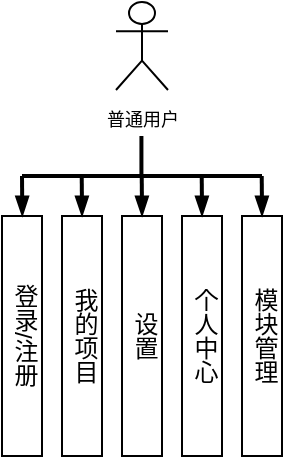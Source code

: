 <mxfile version="27.0.6" pages="5">
  <diagram name="第 1 页" id="71NycueOOX-s2MwRu-JP">
    <mxGraphModel dx="445" dy="-128" grid="0" gridSize="10" guides="1" tooltips="1" connect="1" arrows="1" fold="1" page="0" pageScale="1" pageWidth="827" pageHeight="1169" math="0" shadow="0">
      <root>
        <mxCell id="0" />
        <mxCell id="1" parent="0" />
        <mxCell id="-tVbdQUFw9orbpe_zKfA-1" value="&lt;font style=&quot;font-size: 9px;&quot;&gt;普通用户&lt;/font&gt;" style="shape=umlActor;verticalLabelPosition=bottom;verticalAlign=top;html=1;outlineConnect=0;" vertex="1" parent="1">
          <mxGeometry x="347" y="433" width="26" height="44" as="geometry" />
        </mxCell>
        <mxCell id="-tVbdQUFw9orbpe_zKfA-7" value="登录/注册" style="rounded=0;whiteSpace=wrap;html=1;textDirection=vertical-lr;horizontal=1;align=center;" vertex="1" parent="1">
          <mxGeometry x="290" y="540" width="20" height="120" as="geometry" />
        </mxCell>
        <mxCell id="-tVbdQUFw9orbpe_zKfA-8" value="个人中心" style="rounded=0;whiteSpace=wrap;html=1;textDirection=vertical-lr;horizontal=1;" vertex="1" parent="1">
          <mxGeometry x="380" y="540" width="20" height="120" as="geometry" />
        </mxCell>
        <mxCell id="-tVbdQUFw9orbpe_zKfA-9" value="设置" style="rounded=0;whiteSpace=wrap;html=1;textDirection=vertical-lr;horizontal=1;" vertex="1" parent="1">
          <mxGeometry x="350" y="540" width="20" height="120" as="geometry" />
        </mxCell>
        <mxCell id="-tVbdQUFw9orbpe_zKfA-10" value="我的项目" style="rounded=0;whiteSpace=wrap;html=1;textDirection=vertical-lr;horizontal=1;" vertex="1" parent="1">
          <mxGeometry x="320" y="540" width="20" height="120" as="geometry" />
        </mxCell>
        <mxCell id="-tVbdQUFw9orbpe_zKfA-11" value="模块管理" style="rounded=0;whiteSpace=wrap;html=1;textDirection=vertical-lr;horizontal=1;" vertex="1" parent="1">
          <mxGeometry x="410" y="540" width="20" height="120" as="geometry" />
        </mxCell>
        <mxCell id="-tVbdQUFw9orbpe_zKfA-17" value="" style="endArrow=none;html=1;rounded=0;strokeWidth=2;" edge="1" parent="1">
          <mxGeometry width="50" height="50" relative="1" as="geometry">
            <mxPoint x="359.71" y="520" as="sourcePoint" />
            <mxPoint x="359.71" y="500" as="targetPoint" />
          </mxGeometry>
        </mxCell>
        <mxCell id="-tVbdQUFw9orbpe_zKfA-19" value="" style="endArrow=none;html=1;rounded=0;strokeWidth=2;" edge="1" parent="1">
          <mxGeometry width="50" height="50" relative="1" as="geometry">
            <mxPoint x="300" y="520" as="sourcePoint" />
            <mxPoint x="420" y="520" as="targetPoint" />
          </mxGeometry>
        </mxCell>
        <mxCell id="-tVbdQUFw9orbpe_zKfA-27" value="" style="endArrow=blockThin;html=1;rounded=0;strokeWidth=2;endSize=5;endFill=1;" edge="1" parent="1">
          <mxGeometry width="50" height="50" relative="1" as="geometry">
            <mxPoint x="300" y="520" as="sourcePoint" />
            <mxPoint x="300.17" y="540" as="targetPoint" />
          </mxGeometry>
        </mxCell>
        <mxCell id="-tVbdQUFw9orbpe_zKfA-29" value="" style="endArrow=blockThin;html=1;rounded=0;strokeWidth=2;endSize=5;endFill=1;" edge="1" parent="1">
          <mxGeometry width="50" height="50" relative="1" as="geometry">
            <mxPoint x="329.86" y="520" as="sourcePoint" />
            <mxPoint x="330.03" y="540" as="targetPoint" />
          </mxGeometry>
        </mxCell>
        <mxCell id="-tVbdQUFw9orbpe_zKfA-30" value="" style="endArrow=blockThin;html=1;rounded=0;strokeWidth=2;endSize=5;endFill=1;" edge="1" parent="1">
          <mxGeometry width="50" height="50" relative="1" as="geometry">
            <mxPoint x="359.86" y="520" as="sourcePoint" />
            <mxPoint x="360.03" y="540" as="targetPoint" />
          </mxGeometry>
        </mxCell>
        <mxCell id="-tVbdQUFw9orbpe_zKfA-31" value="" style="endArrow=blockThin;html=1;rounded=0;strokeWidth=2;endSize=5;endFill=1;" edge="1" parent="1">
          <mxGeometry width="50" height="50" relative="1" as="geometry">
            <mxPoint x="389.86" y="520" as="sourcePoint" />
            <mxPoint x="390.03" y="540" as="targetPoint" />
          </mxGeometry>
        </mxCell>
        <mxCell id="-tVbdQUFw9orbpe_zKfA-32" value="" style="endArrow=blockThin;html=1;rounded=0;strokeWidth=2;endSize=5;endFill=1;" edge="1" parent="1">
          <mxGeometry width="50" height="50" relative="1" as="geometry">
            <mxPoint x="419.86" y="520" as="sourcePoint" />
            <mxPoint x="420.03" y="540" as="targetPoint" />
          </mxGeometry>
        </mxCell>
      </root>
    </mxGraphModel>
  </diagram>
  <diagram id="j876Q8XC2aN681RGombD" name="第 2 页">
    <mxGraphModel dx="1219" dy="901" grid="0" gridSize="10" guides="1" tooltips="1" connect="1" arrows="1" fold="1" page="0" pageScale="1" pageWidth="827" pageHeight="1169" math="0" shadow="0">
      <root>
        <mxCell id="0" />
        <mxCell id="1" parent="0" />
        <mxCell id="xqwsQGAKFiCfMi1y0ZWx-2" value="登录功能" style="rounded=0;whiteSpace=wrap;html=1;textDirection=vertical-lr;horizontal=1;align=center;" vertex="1" parent="1">
          <mxGeometry x="-100" y="130" width="20" height="110" as="geometry" />
        </mxCell>
        <mxCell id="xqwsQGAKFiCfMi1y0ZWx-4" value="退出登录功能" style="rounded=0;whiteSpace=wrap;html=1;textDirection=vertical-lr;horizontal=1;" vertex="1" parent="1">
          <mxGeometry x="20" y="130" width="20" height="110" as="geometry" />
        </mxCell>
        <mxCell id="xqwsQGAKFiCfMi1y0ZWx-7" value="" style="endArrow=none;html=1;rounded=0;strokeWidth=2;" edge="1" parent="1">
          <mxGeometry width="50" height="50" relative="1" as="geometry">
            <mxPoint x="300.0" y="40" as="sourcePoint" />
            <mxPoint x="300.0" y="20" as="targetPoint" />
          </mxGeometry>
        </mxCell>
        <mxCell id="xqwsQGAKFiCfMi1y0ZWx-8" value="" style="endArrow=none;html=1;rounded=0;strokeWidth=2;" edge="1" parent="1">
          <mxGeometry width="50" height="50" relative="1" as="geometry">
            <mxPoint x="-30" y="40" as="sourcePoint" />
            <mxPoint x="570" y="40" as="targetPoint" />
          </mxGeometry>
        </mxCell>
        <mxCell id="xqwsQGAKFiCfMi1y0ZWx-9" value="" style="endArrow=blockThin;html=1;rounded=0;strokeWidth=2;endSize=5;endFill=1;" edge="1" parent="1">
          <mxGeometry width="50" height="50" relative="1" as="geometry">
            <mxPoint x="-30.32" y="40" as="sourcePoint" />
            <mxPoint x="-30.15" y="60" as="targetPoint" />
          </mxGeometry>
        </mxCell>
        <mxCell id="xqwsQGAKFiCfMi1y0ZWx-10" value="" style="endArrow=blockThin;html=1;rounded=0;strokeWidth=2;endSize=5;endFill=1;" edge="1" parent="1">
          <mxGeometry width="50" height="50" relative="1" as="geometry">
            <mxPoint x="149.68" y="40" as="sourcePoint" />
            <mxPoint x="149.85" y="60" as="targetPoint" />
          </mxGeometry>
        </mxCell>
        <mxCell id="xqwsQGAKFiCfMi1y0ZWx-13" value="" style="endArrow=blockThin;html=1;rounded=0;strokeWidth=2;endSize=5;endFill=1;" edge="1" parent="1">
          <mxGeometry width="50" height="50" relative="1" as="geometry">
            <mxPoint x="329.73" y="40" as="sourcePoint" />
            <mxPoint x="329.9" y="60" as="targetPoint" />
          </mxGeometry>
        </mxCell>
        <mxCell id="xqwsQGAKFiCfMi1y0ZWx-14" value="小场景三维地理信息系统" style="rounded=0;whiteSpace=wrap;html=1;" vertex="1" parent="1">
          <mxGeometry x="212" y="-10" width="192" height="30" as="geometry" />
        </mxCell>
        <mxCell id="xqwsQGAKFiCfMi1y0ZWx-15" value="用户管理模块" style="rounded=0;whiteSpace=wrap;html=1;" vertex="1" parent="1">
          <mxGeometry x="-80" y="60" width="100" height="30" as="geometry" />
        </mxCell>
        <mxCell id="xqwsQGAKFiCfMi1y0ZWx-16" value="项目管理模块" style="rounded=0;whiteSpace=wrap;html=1;" vertex="1" parent="1">
          <mxGeometry x="100" y="60" width="100" height="30" as="geometry" />
        </mxCell>
        <mxCell id="xqwsQGAKFiCfMi1y0ZWx-17" value="" style="endArrow=blockThin;html=1;rounded=0;strokeWidth=2;endSize=5;endFill=1;" edge="1" parent="1">
          <mxGeometry width="50" height="50" relative="1" as="geometry">
            <mxPoint x="569.73" y="40" as="sourcePoint" />
            <mxPoint x="569.9" y="60" as="targetPoint" />
          </mxGeometry>
        </mxCell>
        <mxCell id="xqwsQGAKFiCfMi1y0ZWx-18" value="模型管理模块" style="rounded=0;whiteSpace=wrap;html=1;" vertex="1" parent="1">
          <mxGeometry x="280" y="60" width="100" height="30" as="geometry" />
        </mxCell>
        <mxCell id="xqwsQGAKFiCfMi1y0ZWx-19" value="项目编辑模块" style="rounded=0;whiteSpace=wrap;html=1;" vertex="1" parent="1">
          <mxGeometry x="520" y="60" width="100" height="30" as="geometry" />
        </mxCell>
        <mxCell id="xqwsQGAKFiCfMi1y0ZWx-20" value="" style="endArrow=none;html=1;rounded=0;strokeWidth=2;" edge="1" parent="1">
          <mxGeometry width="50" height="50" relative="1" as="geometry">
            <mxPoint x="-30.0" y="110" as="sourcePoint" />
            <mxPoint x="-30.0" y="90" as="targetPoint" />
          </mxGeometry>
        </mxCell>
        <mxCell id="xqwsQGAKFiCfMi1y0ZWx-21" value="" style="endArrow=none;html=1;rounded=0;strokeWidth=2;" edge="1" parent="1">
          <mxGeometry width="50" height="50" relative="1" as="geometry">
            <mxPoint x="-90" y="110" as="sourcePoint" />
            <mxPoint x="30" y="110" as="targetPoint" />
          </mxGeometry>
        </mxCell>
        <mxCell id="xqwsQGAKFiCfMi1y0ZWx-22" value="注册功能" style="rounded=0;whiteSpace=wrap;html=1;textDirection=vertical-lr;horizontal=1;align=center;" vertex="1" parent="1">
          <mxGeometry x="-60" y="130" width="20" height="110" as="geometry" />
        </mxCell>
        <mxCell id="xqwsQGAKFiCfMi1y0ZWx-23" value="个人信息详情" style="rounded=0;whiteSpace=wrap;html=1;textDirection=vertical-lr;horizontal=1;align=center;" vertex="1" parent="1">
          <mxGeometry x="-20" y="130" width="20" height="110" as="geometry" />
        </mxCell>
        <mxCell id="xqwsQGAKFiCfMi1y0ZWx-24" value="" style="endArrow=blockThin;html=1;rounded=0;strokeWidth=2;endSize=5;endFill=1;" edge="1" parent="1">
          <mxGeometry width="50" height="50" relative="1" as="geometry">
            <mxPoint x="-90.32" y="110" as="sourcePoint" />
            <mxPoint x="-90.15" y="130" as="targetPoint" />
          </mxGeometry>
        </mxCell>
        <mxCell id="xqwsQGAKFiCfMi1y0ZWx-25" value="" style="endArrow=blockThin;html=1;rounded=0;strokeWidth=2;endSize=5;endFill=1;" edge="1" parent="1">
          <mxGeometry width="50" height="50" relative="1" as="geometry">
            <mxPoint x="-50.32" y="110" as="sourcePoint" />
            <mxPoint x="-50.15" y="130" as="targetPoint" />
          </mxGeometry>
        </mxCell>
        <mxCell id="xqwsQGAKFiCfMi1y0ZWx-27" value="" style="endArrow=blockThin;html=1;rounded=0;strokeWidth=2;endSize=5;endFill=1;" edge="1" parent="1">
          <mxGeometry width="50" height="50" relative="1" as="geometry">
            <mxPoint x="-10.16" y="110" as="sourcePoint" />
            <mxPoint x="-9.99" y="130" as="targetPoint" />
          </mxGeometry>
        </mxCell>
        <mxCell id="xqwsQGAKFiCfMi1y0ZWx-28" value="" style="endArrow=blockThin;html=1;rounded=0;strokeWidth=2;endSize=5;endFill=1;" edge="1" parent="1">
          <mxGeometry width="50" height="50" relative="1" as="geometry">
            <mxPoint x="29.84" y="110" as="sourcePoint" />
            <mxPoint x="30.01" y="130" as="targetPoint" />
          </mxGeometry>
        </mxCell>
        <mxCell id="xqwsQGAKFiCfMi1y0ZWx-29" value="" style="endArrow=none;html=1;rounded=0;strokeWidth=2;" edge="1" parent="1">
          <mxGeometry width="50" height="50" relative="1" as="geometry">
            <mxPoint x="329.88" y="110" as="sourcePoint" />
            <mxPoint x="329.88" y="90" as="targetPoint" />
          </mxGeometry>
        </mxCell>
        <mxCell id="xqwsQGAKFiCfMi1y0ZWx-30" value="" style="endArrow=none;html=1;rounded=0;strokeWidth=2;" edge="1" parent="1">
          <mxGeometry width="50" height="50" relative="1" as="geometry">
            <mxPoint x="269.88" y="110" as="sourcePoint" />
            <mxPoint x="389.88" y="110" as="targetPoint" />
          </mxGeometry>
        </mxCell>
        <mxCell id="xqwsQGAKFiCfMi1y0ZWx-31" value="" style="endArrow=blockThin;html=1;rounded=0;strokeWidth=2;endSize=5;endFill=1;" edge="1" parent="1">
          <mxGeometry width="50" height="50" relative="1" as="geometry">
            <mxPoint x="269.56" y="110" as="sourcePoint" />
            <mxPoint x="269.73" y="130" as="targetPoint" />
          </mxGeometry>
        </mxCell>
        <mxCell id="xqwsQGAKFiCfMi1y0ZWx-32" value="" style="endArrow=blockThin;html=1;rounded=0;strokeWidth=2;endSize=5;endFill=1;" edge="1" parent="1">
          <mxGeometry width="50" height="50" relative="1" as="geometry">
            <mxPoint x="309.56" y="110" as="sourcePoint" />
            <mxPoint x="309.73" y="130" as="targetPoint" />
          </mxGeometry>
        </mxCell>
        <mxCell id="xqwsQGAKFiCfMi1y0ZWx-33" value="" style="endArrow=blockThin;html=1;rounded=0;strokeWidth=2;endSize=5;endFill=1;" edge="1" parent="1">
          <mxGeometry width="50" height="50" relative="1" as="geometry">
            <mxPoint x="349.72" y="110" as="sourcePoint" />
            <mxPoint x="349.89" y="130" as="targetPoint" />
          </mxGeometry>
        </mxCell>
        <mxCell id="xqwsQGAKFiCfMi1y0ZWx-34" value="" style="endArrow=blockThin;html=1;rounded=0;strokeWidth=2;endSize=5;endFill=1;" edge="1" parent="1">
          <mxGeometry width="50" height="50" relative="1" as="geometry">
            <mxPoint x="389.72" y="110" as="sourcePoint" />
            <mxPoint x="389.89" y="130" as="targetPoint" />
          </mxGeometry>
        </mxCell>
        <mxCell id="xqwsQGAKFiCfMi1y0ZWx-35" value="模型创建功能" style="rounded=0;whiteSpace=wrap;html=1;textDirection=vertical-lr;horizontal=1;" vertex="1" parent="1">
          <mxGeometry x="260" y="130" width="20" height="110" as="geometry" />
        </mxCell>
        <mxCell id="xqwsQGAKFiCfMi1y0ZWx-36" value="详情查看功能" style="rounded=0;whiteSpace=wrap;html=1;textDirection=vertical-lr;horizontal=1;" vertex="1" parent="1">
          <mxGeometry x="300" y="130" width="20" height="110" as="geometry" />
        </mxCell>
        <mxCell id="xqwsQGAKFiCfMi1y0ZWx-37" value="模型预览功能" style="rounded=0;whiteSpace=wrap;html=1;textDirection=vertical-lr;horizontal=1;" vertex="1" parent="1">
          <mxGeometry x="340" y="130" width="20" height="110" as="geometry" />
        </mxCell>
        <mxCell id="xqwsQGAKFiCfMi1y0ZWx-38" value="模型删除功能" style="rounded=0;whiteSpace=wrap;html=1;textDirection=vertical-lr;horizontal=1;" vertex="1" parent="1">
          <mxGeometry x="380" y="130" width="20" height="110" as="geometry" />
        </mxCell>
        <mxCell id="xqwsQGAKFiCfMi1y0ZWx-49" value="" style="endArrow=none;html=1;rounded=0;strokeWidth=2;" edge="1" parent="1">
          <mxGeometry width="50" height="50" relative="1" as="geometry">
            <mxPoint x="149.88" y="110" as="sourcePoint" />
            <mxPoint x="149.88" y="90" as="targetPoint" />
          </mxGeometry>
        </mxCell>
        <mxCell id="xqwsQGAKFiCfMi1y0ZWx-50" value="" style="endArrow=none;html=1;rounded=0;strokeWidth=2;" edge="1" parent="1">
          <mxGeometry width="50" height="50" relative="1" as="geometry">
            <mxPoint x="89.88" y="110" as="sourcePoint" />
            <mxPoint x="209.88" y="110" as="targetPoint" />
          </mxGeometry>
        </mxCell>
        <mxCell id="xqwsQGAKFiCfMi1y0ZWx-51" value="" style="endArrow=blockThin;html=1;rounded=0;strokeWidth=2;endSize=5;endFill=1;" edge="1" parent="1">
          <mxGeometry width="50" height="50" relative="1" as="geometry">
            <mxPoint x="89.56" y="110" as="sourcePoint" />
            <mxPoint x="89.73" y="130" as="targetPoint" />
          </mxGeometry>
        </mxCell>
        <mxCell id="xqwsQGAKFiCfMi1y0ZWx-52" value="" style="endArrow=blockThin;html=1;rounded=0;strokeWidth=2;endSize=5;endFill=1;" edge="1" parent="1">
          <mxGeometry width="50" height="50" relative="1" as="geometry">
            <mxPoint x="129.56" y="110" as="sourcePoint" />
            <mxPoint x="129.73" y="130" as="targetPoint" />
          </mxGeometry>
        </mxCell>
        <mxCell id="xqwsQGAKFiCfMi1y0ZWx-53" value="" style="endArrow=blockThin;html=1;rounded=0;strokeWidth=2;endSize=5;endFill=1;" edge="1" parent="1">
          <mxGeometry width="50" height="50" relative="1" as="geometry">
            <mxPoint x="169.72" y="110" as="sourcePoint" />
            <mxPoint x="169.89" y="130" as="targetPoint" />
          </mxGeometry>
        </mxCell>
        <mxCell id="xqwsQGAKFiCfMi1y0ZWx-54" value="" style="endArrow=blockThin;html=1;rounded=0;strokeWidth=2;endSize=5;endFill=1;" edge="1" parent="1">
          <mxGeometry width="50" height="50" relative="1" as="geometry">
            <mxPoint x="209.72" y="110" as="sourcePoint" />
            <mxPoint x="209.89" y="130" as="targetPoint" />
          </mxGeometry>
        </mxCell>
        <mxCell id="xqwsQGAKFiCfMi1y0ZWx-55" value="项目创建功能" style="rounded=0;whiteSpace=wrap;html=1;textDirection=vertical-lr;horizontal=1;" vertex="1" parent="1">
          <mxGeometry x="80" y="130" width="20" height="110" as="geometry" />
        </mxCell>
        <mxCell id="xqwsQGAKFiCfMi1y0ZWx-56" value="项目重命名功能" style="rounded=0;whiteSpace=wrap;html=1;textDirection=vertical-lr;horizontal=1;" vertex="1" parent="1">
          <mxGeometry x="120" y="130" width="20" height="110" as="geometry" />
        </mxCell>
        <mxCell id="xqwsQGAKFiCfMi1y0ZWx-57" value="详情查看功能" style="rounded=0;whiteSpace=wrap;html=1;textDirection=vertical-lr;horizontal=1;" vertex="1" parent="1">
          <mxGeometry x="160" y="130" width="20" height="110" as="geometry" />
        </mxCell>
        <mxCell id="xqwsQGAKFiCfMi1y0ZWx-58" value="项目删除功能" style="rounded=0;whiteSpace=wrap;html=1;textDirection=vertical-lr;horizontal=1;" vertex="1" parent="1">
          <mxGeometry x="200" y="130" width="20" height="110" as="geometry" />
        </mxCell>
        <mxCell id="xqwsQGAKFiCfMi1y0ZWx-59" value="" style="endArrow=none;html=1;rounded=0;strokeWidth=2;" edge="1" parent="1">
          <mxGeometry width="50" height="50" relative="1" as="geometry">
            <mxPoint x="569.71" y="110" as="sourcePoint" />
            <mxPoint x="569.71" y="90" as="targetPoint" />
          </mxGeometry>
        </mxCell>
        <mxCell id="xqwsQGAKFiCfMi1y0ZWx-60" value="" style="endArrow=none;html=1;rounded=0;strokeWidth=2;" edge="1" parent="1">
          <mxGeometry width="50" height="50" relative="1" as="geometry">
            <mxPoint x="449.88" y="110" as="sourcePoint" />
            <mxPoint x="569.88" y="110" as="targetPoint" />
          </mxGeometry>
        </mxCell>
        <mxCell id="xqwsQGAKFiCfMi1y0ZWx-61" value="" style="endArrow=blockThin;html=1;rounded=0;strokeWidth=2;endSize=5;endFill=1;" edge="1" parent="1">
          <mxGeometry width="50" height="50" relative="1" as="geometry">
            <mxPoint x="449.56" y="110" as="sourcePoint" />
            <mxPoint x="449.73" y="130" as="targetPoint" />
          </mxGeometry>
        </mxCell>
        <mxCell id="xqwsQGAKFiCfMi1y0ZWx-62" value="" style="endArrow=blockThin;html=1;rounded=0;strokeWidth=2;endSize=5;endFill=1;" edge="1" parent="1">
          <mxGeometry width="50" height="50" relative="1" as="geometry">
            <mxPoint x="489.56" y="110" as="sourcePoint" />
            <mxPoint x="489.73" y="130" as="targetPoint" />
          </mxGeometry>
        </mxCell>
        <mxCell id="xqwsQGAKFiCfMi1y0ZWx-63" value="" style="endArrow=blockThin;html=1;rounded=0;strokeWidth=2;endSize=5;endFill=1;" edge="1" parent="1">
          <mxGeometry width="50" height="50" relative="1" as="geometry">
            <mxPoint x="529.72" y="110" as="sourcePoint" />
            <mxPoint x="529.89" y="130" as="targetPoint" />
          </mxGeometry>
        </mxCell>
        <mxCell id="xqwsQGAKFiCfMi1y0ZWx-64" value="" style="endArrow=blockThin;html=1;rounded=0;strokeWidth=2;endSize=5;endFill=1;" edge="1" parent="1">
          <mxGeometry width="50" height="50" relative="1" as="geometry">
            <mxPoint x="569.72" y="110" as="sourcePoint" />
            <mxPoint x="569.89" y="130" as="targetPoint" />
          </mxGeometry>
        </mxCell>
        <mxCell id="xqwsQGAKFiCfMi1y0ZWx-65" value="场景浏览" style="rounded=0;whiteSpace=wrap;html=1;textDirection=vertical-lr;horizontal=1;" vertex="1" parent="1">
          <mxGeometry x="440" y="130" width="20" height="110" as="geometry" />
        </mxCell>
        <mxCell id="xqwsQGAKFiCfMi1y0ZWx-66" value="场景基础配置" style="rounded=0;whiteSpace=wrap;html=1;textDirection=vertical-lr;horizontal=1;" vertex="1" parent="1">
          <mxGeometry x="480" y="130" width="20" height="110" as="geometry" />
        </mxCell>
        <mxCell id="xqwsQGAKFiCfMi1y0ZWx-67" value="模型导入" style="rounded=0;whiteSpace=wrap;html=1;textDirection=vertical-lr;horizontal=1;" vertex="1" parent="1">
          <mxGeometry x="520" y="130" width="20" height="110" as="geometry" />
        </mxCell>
        <mxCell id="xqwsQGAKFiCfMi1y0ZWx-68" value="目标空间定位" style="rounded=0;whiteSpace=wrap;html=1;textDirection=vertical-lr;horizontal=1;" vertex="1" parent="1">
          <mxGeometry x="560" y="130" width="20" height="110" as="geometry" />
        </mxCell>
        <mxCell id="xqwsQGAKFiCfMi1y0ZWx-69" value="模型属性查询" style="rounded=0;whiteSpace=wrap;html=1;textDirection=vertical-lr;horizontal=1;" vertex="1" parent="1">
          <mxGeometry x="600" y="130" width="20" height="110" as="geometry" />
        </mxCell>
        <mxCell id="xqwsQGAKFiCfMi1y0ZWx-70" value="模型属性配置" style="rounded=0;whiteSpace=wrap;html=1;textDirection=vertical-lr;horizontal=1;" vertex="1" parent="1">
          <mxGeometry x="640" y="130" width="20" height="110" as="geometry" />
        </mxCell>
        <mxCell id="xqwsQGAKFiCfMi1y0ZWx-71" value="场景漫游" style="rounded=0;whiteSpace=wrap;html=1;textDirection=vertical-lr;horizontal=1;" vertex="1" parent="1">
          <mxGeometry x="680" y="130" width="20" height="110" as="geometry" />
        </mxCell>
        <mxCell id="xqwsQGAKFiCfMi1y0ZWx-72" value="" style="endArrow=none;html=1;rounded=0;strokeWidth=2;" edge="1" parent="1">
          <mxGeometry width="50" height="50" relative="1" as="geometry">
            <mxPoint x="449.88" y="110" as="sourcePoint" />
            <mxPoint x="690" y="110" as="targetPoint" />
          </mxGeometry>
        </mxCell>
        <mxCell id="xqwsQGAKFiCfMi1y0ZWx-73" value="" style="endArrow=blockThin;html=1;rounded=0;strokeWidth=2;endSize=5;endFill=1;" edge="1" parent="1">
          <mxGeometry width="50" height="50" relative="1" as="geometry">
            <mxPoint x="609.71" y="110" as="sourcePoint" />
            <mxPoint x="609.88" y="130" as="targetPoint" />
          </mxGeometry>
        </mxCell>
        <mxCell id="xqwsQGAKFiCfMi1y0ZWx-74" value="" style="endArrow=blockThin;html=1;rounded=0;strokeWidth=2;endSize=5;endFill=1;" edge="1" parent="1">
          <mxGeometry width="50" height="50" relative="1" as="geometry">
            <mxPoint x="649.83" y="110" as="sourcePoint" />
            <mxPoint x="650" y="130" as="targetPoint" />
          </mxGeometry>
        </mxCell>
        <mxCell id="xqwsQGAKFiCfMi1y0ZWx-75" value="" style="endArrow=blockThin;html=1;rounded=0;strokeWidth=2;endSize=5;endFill=1;" edge="1" parent="1">
          <mxGeometry width="50" height="50" relative="1" as="geometry">
            <mxPoint x="689.83" y="110" as="sourcePoint" />
            <mxPoint x="690" y="130" as="targetPoint" />
          </mxGeometry>
        </mxCell>
      </root>
    </mxGraphModel>
  </diagram>
  <diagram id="gZACIHSNPSFKkkmNLnfh" name="第 3 页">
    <mxGraphModel dx="648" dy="797" grid="0" gridSize="10" guides="1" tooltips="1" connect="1" arrows="1" fold="1" page="0" pageScale="1" pageWidth="827" pageHeight="1169" math="0" shadow="0">
      <root>
        <mxCell id="0" />
        <mxCell id="1" parent="0" />
        <mxCell id="yIPCoJXNd5IEmDGRkdfI-1" value="ID" style="ellipse;whiteSpace=wrap;html=1;gradientColor=none;fontSize=16;" parent="1" vertex="1">
          <mxGeometry x="15" y="250" width="110" height="55" as="geometry" />
        </mxCell>
        <mxCell id="yIPCoJXNd5IEmDGRkdfI-2" value="&lt;font&gt;用户&lt;/font&gt;" style="rounded=0;whiteSpace=wrap;html=1;fontSize=16;" parent="1" vertex="1">
          <mxGeometry x="95" y="330" width="120" height="40" as="geometry" />
        </mxCell>
        <mxCell id="yIPCoJXNd5IEmDGRkdfI-3" value="用户名" style="ellipse;whiteSpace=wrap;html=1;gradientColor=none;fontSize=16;" parent="1" vertex="1">
          <mxGeometry x="195" y="250" width="110" height="55" as="geometry" />
        </mxCell>
        <mxCell id="yIPCoJXNd5IEmDGRkdfI-4" value="密码" style="ellipse;whiteSpace=wrap;html=1;gradientColor=none;fontSize=16;" parent="1" vertex="1">
          <mxGeometry x="15" y="390" width="110" height="55" as="geometry" />
        </mxCell>
        <mxCell id="yIPCoJXNd5IEmDGRkdfI-6" value="" style="endArrow=none;html=1;rounded=0;entryX=0.5;entryY=1;entryDx=0;entryDy=0;" parent="1" target="yIPCoJXNd5IEmDGRkdfI-3" edge="1">
          <mxGeometry width="50" height="50" relative="1" as="geometry">
            <mxPoint x="155" y="330" as="sourcePoint" />
            <mxPoint x="205" y="280" as="targetPoint" />
          </mxGeometry>
        </mxCell>
        <mxCell id="yIPCoJXNd5IEmDGRkdfI-7" value="" style="endArrow=none;html=1;rounded=0;exitX=0.5;exitY=1;exitDx=0;exitDy=0;" parent="1" source="yIPCoJXNd5IEmDGRkdfI-1" edge="1">
          <mxGeometry width="50" height="50" relative="1" as="geometry">
            <mxPoint x="65" y="355" as="sourcePoint" />
            <mxPoint x="152" y="330" as="targetPoint" />
          </mxGeometry>
        </mxCell>
        <mxCell id="yIPCoJXNd5IEmDGRkdfI-8" value="" style="endArrow=none;html=1;rounded=0;exitX=0.5;exitY=0;exitDx=0;exitDy=0;" parent="1" edge="1" source="yIPCoJXNd5IEmDGRkdfI-4">
          <mxGeometry width="50" height="50" relative="1" as="geometry">
            <mxPoint x="74.58" y="410" as="sourcePoint" />
            <mxPoint x="149" y="370" as="targetPoint" />
          </mxGeometry>
        </mxCell>
        <mxCell id="yIPCoJXNd5IEmDGRkdfI-10" value="标题" style="ellipse;whiteSpace=wrap;html=1;gradientColor=none;fontSize=16;" parent="1" vertex="1">
          <mxGeometry x="390" y="250" width="110" height="55" as="geometry" />
        </mxCell>
        <mxCell id="yIPCoJXNd5IEmDGRkdfI-11" value="项目" style="rounded=0;whiteSpace=wrap;html=1;fontSize=16;" parent="1" vertex="1">
          <mxGeometry x="650" y="340" width="120" height="40" as="geometry" />
        </mxCell>
        <mxCell id="yIPCoJXNd5IEmDGRkdfI-12" value="基本配置" style="ellipse;whiteSpace=wrap;html=1;gradientColor=none;fontSize=16;" parent="1" vertex="1">
          <mxGeometry x="910" y="250" width="110" height="55" as="geometry" />
        </mxCell>
        <mxCell id="yIPCoJXNd5IEmDGRkdfI-13" value="预览图url" style="ellipse;whiteSpace=wrap;html=1;gradientColor=none;fontSize=16;" parent="1" vertex="1">
          <mxGeometry x="780" y="410" width="110" height="55" as="geometry" />
        </mxCell>
        <mxCell id="yIPCoJXNd5IEmDGRkdfI-14" value="" style="endArrow=none;html=1;rounded=0;entryX=0.5;entryY=1;entryDx=0;entryDy=0;" parent="1" target="yIPCoJXNd5IEmDGRkdfI-12" edge="1">
          <mxGeometry width="50" height="50" relative="1" as="geometry">
            <mxPoint x="710" y="340" as="sourcePoint" />
            <mxPoint x="760" y="290" as="targetPoint" />
          </mxGeometry>
        </mxCell>
        <mxCell id="yIPCoJXNd5IEmDGRkdfI-15" value="" style="endArrow=none;html=1;rounded=0;exitX=0.5;exitY=1;exitDx=0;exitDy=0;" parent="1" source="yIPCoJXNd5IEmDGRkdfI-10" edge="1">
          <mxGeometry width="50" height="50" relative="1" as="geometry">
            <mxPoint x="620" y="365" as="sourcePoint" />
            <mxPoint x="707" y="340" as="targetPoint" />
          </mxGeometry>
        </mxCell>
        <mxCell id="yIPCoJXNd5IEmDGRkdfI-16" value="" style="endArrow=none;html=1;rounded=0;entryX=0.5;entryY=1;entryDx=0;entryDy=0;exitX=0.5;exitY=0;exitDx=0;exitDy=0;" parent="1" source="yIPCoJXNd5IEmDGRkdfI-13" edge="1">
          <mxGeometry width="50" height="50" relative="1" as="geometry">
            <mxPoint x="709.67" y="410" as="sourcePoint" />
            <mxPoint x="709.67" y="380" as="targetPoint" />
          </mxGeometry>
        </mxCell>
        <mxCell id="yIPCoJXNd5IEmDGRkdfI-17" value="项目原点" style="ellipse;whiteSpace=wrap;html=1;gradientColor=none;fontSize=16;" parent="1" vertex="1">
          <mxGeometry x="520" y="250" width="110" height="55" as="geometry" />
        </mxCell>
        <mxCell id="yIPCoJXNd5IEmDGRkdfI-18" value="" style="endArrow=none;html=1;rounded=0;entryX=0.5;entryY=1;entryDx=0;entryDy=0;" parent="1" target="yIPCoJXNd5IEmDGRkdfI-17" edge="1">
          <mxGeometry width="50" height="50" relative="1" as="geometry">
            <mxPoint x="710" y="340" as="sourcePoint" />
            <mxPoint x="640" y="220" as="targetPoint" />
          </mxGeometry>
        </mxCell>
        <mxCell id="yIPCoJXNd5IEmDGRkdfI-19" value="模型配置" style="ellipse;whiteSpace=wrap;html=1;gradientColor=none;fontSize=16;" parent="1" vertex="1">
          <mxGeometry x="780" y="250" width="110" height="55" as="geometry" />
        </mxCell>
        <mxCell id="yIPCoJXNd5IEmDGRkdfI-20" value="" style="endArrow=none;html=1;rounded=0;entryX=0.5;entryY=1;entryDx=0;entryDy=0;" parent="1" target="yIPCoJXNd5IEmDGRkdfI-19" edge="1">
          <mxGeometry width="50" height="50" relative="1" as="geometry">
            <mxPoint x="710" y="340" as="sourcePoint" />
            <mxPoint x="770" y="180" as="targetPoint" />
          </mxGeometry>
        </mxCell>
        <mxCell id="yIPCoJXNd5IEmDGRkdfI-21" value="ID" style="ellipse;whiteSpace=wrap;html=1;gradientColor=none;fontSize=16;" parent="1" vertex="1">
          <mxGeometry x="655" y="250" width="110" height="55" as="geometry" />
        </mxCell>
        <mxCell id="yIPCoJXNd5IEmDGRkdfI-22" value="" style="endArrow=none;html=1;rounded=0;entryX=0.5;entryY=1;entryDx=0;entryDy=0;exitX=0.5;exitY=0;exitDx=0;exitDy=0;" parent="1" source="yIPCoJXNd5IEmDGRkdfI-11" target="yIPCoJXNd5IEmDGRkdfI-21" edge="1">
          <mxGeometry width="50" height="50" relative="1" as="geometry">
            <mxPoint x="740" y="610" as="sourcePoint" />
            <mxPoint x="740" y="460" as="targetPoint" />
          </mxGeometry>
        </mxCell>
        <mxCell id="yIPCoJXNd5IEmDGRkdfI-23" value="创建时间" style="ellipse;whiteSpace=wrap;html=1;gradientColor=none;fontSize=16;" parent="1" vertex="1">
          <mxGeometry x="390" y="410" width="110" height="55" as="geometry" />
        </mxCell>
        <mxCell id="yIPCoJXNd5IEmDGRkdfI-24" value="" style="endArrow=none;html=1;rounded=0;exitX=0.5;exitY=0;exitDx=0;exitDy=0;" parent="1" source="yIPCoJXNd5IEmDGRkdfI-23" edge="1">
          <mxGeometry width="50" height="50" relative="1" as="geometry">
            <mxPoint x="544.67" y="410" as="sourcePoint" />
            <mxPoint x="710" y="380" as="targetPoint" />
          </mxGeometry>
        </mxCell>
        <mxCell id="yIPCoJXNd5IEmDGRkdfI-25" value="更新时间" style="ellipse;whiteSpace=wrap;html=1;gradientColor=none;fontSize=16;" parent="1" vertex="1">
          <mxGeometry x="520" y="410" width="110" height="55" as="geometry" />
        </mxCell>
        <mxCell id="yIPCoJXNd5IEmDGRkdfI-26" value="" style="endArrow=none;html=1;rounded=0;entryX=0.5;entryY=1;entryDx=0;entryDy=0;exitX=0.5;exitY=0;exitDx=0;exitDy=0;" parent="1" source="yIPCoJXNd5IEmDGRkdfI-25" target="yIPCoJXNd5IEmDGRkdfI-11" edge="1">
          <mxGeometry width="50" height="50" relative="1" as="geometry">
            <mxPoint x="599.67" y="470" as="sourcePoint" />
            <mxPoint x="599.67" y="440" as="targetPoint" />
          </mxGeometry>
        </mxCell>
        <mxCell id="yIPCoJXNd5IEmDGRkdfI-27" value="用户ID" style="ellipse;whiteSpace=wrap;html=1;gradientColor=none;fontSize=16;" parent="1" vertex="1">
          <mxGeometry x="910" y="410" width="110" height="55" as="geometry" />
        </mxCell>
        <mxCell id="yIPCoJXNd5IEmDGRkdfI-28" value="" style="endArrow=none;html=1;rounded=0;entryX=0.5;entryY=1;entryDx=0;entryDy=0;exitX=0.5;exitY=0;exitDx=0;exitDy=0;" parent="1" source="yIPCoJXNd5IEmDGRkdfI-27" target="yIPCoJXNd5IEmDGRkdfI-11" edge="1">
          <mxGeometry width="50" height="50" relative="1" as="geometry">
            <mxPoint x="954.67" y="420" as="sourcePoint" />
            <mxPoint x="954.67" y="390" as="targetPoint" />
          </mxGeometry>
        </mxCell>
        <mxCell id="7ZAHX9LKXLAUw7wglt4X-2" value="模型" style="rounded=0;whiteSpace=wrap;html=1;fontSize=16;" parent="1" vertex="1">
          <mxGeometry x="620" width="120" height="40" as="geometry" />
        </mxCell>
        <mxCell id="7ZAHX9LKXLAUw7wglt4X-4" value="预览图url" style="ellipse;whiteSpace=wrap;html=1;gradientColor=none;fontSize=16;" parent="1" vertex="1">
          <mxGeometry x="690" y="70" width="110" height="55" as="geometry" />
        </mxCell>
        <mxCell id="7ZAHX9LKXLAUw7wglt4X-7" value="" style="endArrow=none;html=1;rounded=0;entryX=0.5;entryY=1;entryDx=0;entryDy=0;exitX=0.5;exitY=0;exitDx=0;exitDy=0;" parent="1" source="7ZAHX9LKXLAUw7wglt4X-4" edge="1">
          <mxGeometry width="50" height="50" relative="1" as="geometry">
            <mxPoint x="679.67" y="70" as="sourcePoint" />
            <mxPoint x="679.67" y="40" as="targetPoint" />
          </mxGeometry>
        </mxCell>
        <mxCell id="7ZAHX9LKXLAUw7wglt4X-8" value="标题" style="ellipse;whiteSpace=wrap;html=1;gradientColor=none;fontSize=16;" parent="1" vertex="1">
          <mxGeometry x="420" y="-90" width="110" height="55" as="geometry" />
        </mxCell>
        <mxCell id="7ZAHX9LKXLAUw7wglt4X-9" value="" style="endArrow=none;html=1;rounded=0;entryX=0.5;entryY=1;entryDx=0;entryDy=0;" parent="1" target="7ZAHX9LKXLAUw7wglt4X-8" edge="1">
          <mxGeometry width="50" height="50" relative="1" as="geometry">
            <mxPoint x="680" as="sourcePoint" />
            <mxPoint x="610" y="-120" as="targetPoint" />
          </mxGeometry>
        </mxCell>
        <mxCell id="7ZAHX9LKXLAUw7wglt4X-10" value="模型配置" style="ellipse;whiteSpace=wrap;html=1;gradientColor=none;fontSize=16;" parent="1" vertex="1">
          <mxGeometry x="830" y="-90" width="110" height="55" as="geometry" />
        </mxCell>
        <mxCell id="7ZAHX9LKXLAUw7wglt4X-11" value="" style="endArrow=none;html=1;rounded=0;entryX=0.5;entryY=1;entryDx=0;entryDy=0;" parent="1" target="7ZAHX9LKXLAUw7wglt4X-10" edge="1">
          <mxGeometry width="50" height="50" relative="1" as="geometry">
            <mxPoint x="680" as="sourcePoint" />
            <mxPoint x="740" y="-160" as="targetPoint" />
          </mxGeometry>
        </mxCell>
        <mxCell id="7ZAHX9LKXLAUw7wglt4X-12" value="ID" style="ellipse;whiteSpace=wrap;html=1;gradientColor=none;fontSize=16;" parent="1" vertex="1">
          <mxGeometry x="560" y="-90" width="110" height="55" as="geometry" />
        </mxCell>
        <mxCell id="7ZAHX9LKXLAUw7wglt4X-13" value="" style="endArrow=none;html=1;rounded=0;entryX=0.5;entryY=1;entryDx=0;entryDy=0;exitX=0.5;exitY=0;exitDx=0;exitDy=0;" parent="1" source="7ZAHX9LKXLAUw7wglt4X-2" target="7ZAHX9LKXLAUw7wglt4X-12" edge="1">
          <mxGeometry width="50" height="50" relative="1" as="geometry">
            <mxPoint x="710" y="270" as="sourcePoint" />
            <mxPoint x="710" y="120" as="targetPoint" />
          </mxGeometry>
        </mxCell>
        <mxCell id="7ZAHX9LKXLAUw7wglt4X-14" value="创建时间" style="ellipse;whiteSpace=wrap;html=1;gradientColor=none;fontSize=16;" parent="1" vertex="1">
          <mxGeometry x="420" y="70" width="110" height="55" as="geometry" />
        </mxCell>
        <mxCell id="7ZAHX9LKXLAUw7wglt4X-15" value="" style="endArrow=none;html=1;rounded=0;exitX=0.5;exitY=0;exitDx=0;exitDy=0;" parent="1" source="7ZAHX9LKXLAUw7wglt4X-14" edge="1">
          <mxGeometry width="50" height="50" relative="1" as="geometry">
            <mxPoint x="514.67" y="70" as="sourcePoint" />
            <mxPoint x="680" y="40" as="targetPoint" />
          </mxGeometry>
        </mxCell>
        <mxCell id="7ZAHX9LKXLAUw7wglt4X-16" value="更新时间" style="ellipse;whiteSpace=wrap;html=1;gradientColor=none;fontSize=16;" parent="1" vertex="1">
          <mxGeometry x="560" y="70" width="110" height="55" as="geometry" />
        </mxCell>
        <mxCell id="7ZAHX9LKXLAUw7wglt4X-17" value="" style="endArrow=none;html=1;rounded=0;entryX=0.5;entryY=1;entryDx=0;entryDy=0;exitX=0.5;exitY=0;exitDx=0;exitDy=0;" parent="1" source="7ZAHX9LKXLAUw7wglt4X-16" target="7ZAHX9LKXLAUw7wglt4X-2" edge="1">
          <mxGeometry width="50" height="50" relative="1" as="geometry">
            <mxPoint x="569.67" y="130" as="sourcePoint" />
            <mxPoint x="569.67" y="100" as="targetPoint" />
          </mxGeometry>
        </mxCell>
        <mxCell id="7ZAHX9LKXLAUw7wglt4X-18" value="用户ID" style="ellipse;whiteSpace=wrap;html=1;gradientColor=none;fontSize=16;" parent="1" vertex="1">
          <mxGeometry x="830" y="70" width="110" height="55" as="geometry" />
        </mxCell>
        <mxCell id="7ZAHX9LKXLAUw7wglt4X-19" value="" style="endArrow=none;html=1;rounded=0;entryX=0.5;entryY=1;entryDx=0;entryDy=0;exitX=0.5;exitY=0;exitDx=0;exitDy=0;" parent="1" source="7ZAHX9LKXLAUw7wglt4X-18" target="7ZAHX9LKXLAUw7wglt4X-2" edge="1">
          <mxGeometry width="50" height="50" relative="1" as="geometry">
            <mxPoint x="924.67" y="80" as="sourcePoint" />
            <mxPoint x="924.67" y="50" as="targetPoint" />
          </mxGeometry>
        </mxCell>
        <mxCell id="-6tQ8sryNT1RIVck0dYE-1" value="类型" style="ellipse;whiteSpace=wrap;html=1;gradientColor=none;fontSize=16;" vertex="1" parent="1">
          <mxGeometry x="690" y="-90" width="110" height="55" as="geometry" />
        </mxCell>
        <mxCell id="-6tQ8sryNT1RIVck0dYE-2" value="" style="endArrow=none;html=1;rounded=0;entryX=0.5;entryY=1;entryDx=0;entryDy=0;" edge="1" parent="1" target="-6tQ8sryNT1RIVck0dYE-1">
          <mxGeometry width="50" height="50" relative="1" as="geometry">
            <mxPoint x="680" as="sourcePoint" />
            <mxPoint x="835" y="60" as="targetPoint" />
          </mxGeometry>
        </mxCell>
        <mxCell id="-6tQ8sryNT1RIVck0dYE-3" value="是否开启地图" style="ellipse;whiteSpace=wrap;html=1;gradientColor=none;fontSize=16;" vertex="1" parent="1">
          <mxGeometry x="655" y="410" width="110" height="55" as="geometry" />
        </mxCell>
        <mxCell id="-6tQ8sryNT1RIVck0dYE-4" value="" style="endArrow=none;html=1;rounded=0;exitX=0.5;exitY=0;exitDx=0;exitDy=0;" edge="1" source="-6tQ8sryNT1RIVck0dYE-3" parent="1">
          <mxGeometry width="50" height="50" relative="1" as="geometry">
            <mxPoint x="632.67" y="549" as="sourcePoint" />
            <mxPoint x="709" y="381" as="targetPoint" />
          </mxGeometry>
        </mxCell>
        <mxCell id="-6tQ8sryNT1RIVck0dYE-5" value="创建时间" style="ellipse;whiteSpace=wrap;html=1;gradientColor=none;fontSize=16;" vertex="1" parent="1">
          <mxGeometry x="195" y="390" width="110" height="55" as="geometry" />
        </mxCell>
        <mxCell id="-6tQ8sryNT1RIVck0dYE-6" value="" style="endArrow=none;html=1;rounded=0;exitX=0.5;exitY=0;exitDx=0;exitDy=0;entryX=0.5;entryY=1;entryDx=0;entryDy=0;" edge="1" parent="1" source="-6tQ8sryNT1RIVck0dYE-5" target="yIPCoJXNd5IEmDGRkdfI-2">
          <mxGeometry width="50" height="50" relative="1" as="geometry">
            <mxPoint x="254.58" y="450" as="sourcePoint" />
            <mxPoint x="205" y="330" as="targetPoint" />
          </mxGeometry>
        </mxCell>
      </root>
    </mxGraphModel>
  </diagram>
  <diagram id="tuk-EKJB6qFpOSlc3FZ9" name="第 4 页">
    <mxGraphModel dx="3023" dy="1360" grid="0" gridSize="10" guides="1" tooltips="1" connect="1" arrows="1" fold="1" page="0" pageScale="1" pageWidth="827" pageHeight="1169" math="0" shadow="0">
      <root>
        <mxCell id="0" />
        <mxCell id="1" parent="0" />
        <mxCell id="4Mo2ih9EWnVTqlATcnA9-2" value="开始" style="rounded=1;whiteSpace=wrap;html=1;" vertex="1" parent="1">
          <mxGeometry x="-380" y="150" width="70" height="40" as="geometry" />
        </mxCell>
        <mxCell id="4Mo2ih9EWnVTqlATcnA9-3" value="createForm获取表单信息" style="rounded=0;whiteSpace=wrap;html=1;" vertex="1" parent="1">
          <mxGeometry x="-290" y="150" width="140" height="40" as="geometry" />
        </mxCell>
        <mxCell id="4Mo2ih9EWnVTqlATcnA9-4" value="" style="endArrow=classic;html=1;rounded=0;exitX=1;exitY=0.5;exitDx=0;exitDy=0;entryX=0;entryY=0.5;entryDx=0;entryDy=0;" edge="1" parent="1" source="4Mo2ih9EWnVTqlATcnA9-2" target="4Mo2ih9EWnVTqlATcnA9-3">
          <mxGeometry width="50" height="50" relative="1" as="geometry">
            <mxPoint x="-300" y="170" as="sourcePoint" />
            <mxPoint x="-250" y="120" as="targetPoint" />
          </mxGeometry>
        </mxCell>
        <mxCell id="4Mo2ih9EWnVTqlATcnA9-9" style="edgeStyle=orthogonalEdgeStyle;rounded=0;orthogonalLoop=1;jettySize=auto;html=1;exitX=0.5;exitY=1;exitDx=0;exitDy=0;entryX=0.5;entryY=0;entryDx=0;entryDy=0;" edge="1" parent="1" source="4Mo2ih9EWnVTqlATcnA9-6" target="4Mo2ih9EWnVTqlATcnA9-8">
          <mxGeometry relative="1" as="geometry" />
        </mxCell>
        <mxCell id="4Mo2ih9EWnVTqlATcnA9-6" value="点击注册按钮触发表单验证" style="rounded=0;whiteSpace=wrap;html=1;" vertex="1" parent="1">
          <mxGeometry x="-130" y="150" width="150" height="40" as="geometry" />
        </mxCell>
        <mxCell id="4Mo2ih9EWnVTqlATcnA9-7" value="" style="endArrow=classic;html=1;rounded=0;exitX=1;exitY=0.5;exitDx=0;exitDy=0;entryX=0;entryY=0.5;entryDx=0;entryDy=0;" edge="1" target="4Mo2ih9EWnVTqlATcnA9-6" parent="1">
          <mxGeometry width="50" height="50" relative="1" as="geometry">
            <mxPoint x="-150" y="170" as="sourcePoint" />
            <mxPoint x="-90" y="120" as="targetPoint" />
          </mxGeometry>
        </mxCell>
        <mxCell id="4Mo2ih9EWnVTqlATcnA9-12" style="edgeStyle=orthogonalEdgeStyle;rounded=0;orthogonalLoop=1;jettySize=auto;html=1;exitX=1;exitY=0.5;exitDx=0;exitDy=0;" edge="1" parent="1" source="4Mo2ih9EWnVTqlATcnA9-8" target="4Mo2ih9EWnVTqlATcnA9-11">
          <mxGeometry relative="1" as="geometry" />
        </mxCell>
        <mxCell id="4Mo2ih9EWnVTqlATcnA9-13" value="否" style="edgeLabel;html=1;align=center;verticalAlign=middle;resizable=0;points=[];" vertex="1" connectable="0" parent="4Mo2ih9EWnVTqlATcnA9-12">
          <mxGeometry x="-0.179" y="1" relative="1" as="geometry">
            <mxPoint as="offset" />
          </mxGeometry>
        </mxCell>
        <mxCell id="4Mo2ih9EWnVTqlATcnA9-18" style="edgeStyle=orthogonalEdgeStyle;rounded=0;orthogonalLoop=1;jettySize=auto;html=1;exitX=0.5;exitY=1;exitDx=0;exitDy=0;entryX=0.5;entryY=0;entryDx=0;entryDy=0;" edge="1" parent="1" source="4Mo2ih9EWnVTqlATcnA9-8" target="4Mo2ih9EWnVTqlATcnA9-14">
          <mxGeometry relative="1" as="geometry" />
        </mxCell>
        <mxCell id="4Mo2ih9EWnVTqlATcnA9-142" value="是" style="edgeLabel;html=1;align=center;verticalAlign=middle;resizable=0;points=[];" vertex="1" connectable="0" parent="4Mo2ih9EWnVTqlATcnA9-18">
          <mxGeometry x="-0.19" y="2" relative="1" as="geometry">
            <mxPoint as="offset" />
          </mxGeometry>
        </mxCell>
        <mxCell id="4Mo2ih9EWnVTqlATcnA9-8" value="是否验证成功" style="rhombus;whiteSpace=wrap;html=1;" vertex="1" parent="1">
          <mxGeometry x="-120" y="230" width="130" height="50" as="geometry" />
        </mxCell>
        <mxCell id="4Mo2ih9EWnVTqlATcnA9-11" value="提示错误信息" style="rounded=0;whiteSpace=wrap;html=1;" vertex="1" parent="1">
          <mxGeometry x="50" y="235" width="150" height="40" as="geometry" />
        </mxCell>
        <mxCell id="4Mo2ih9EWnVTqlATcnA9-19" style="edgeStyle=orthogonalEdgeStyle;rounded=0;orthogonalLoop=1;jettySize=auto;html=1;exitX=0;exitY=0.5;exitDx=0;exitDy=0;entryX=1;entryY=0.5;entryDx=0;entryDy=0;" edge="1" parent="1" source="4Mo2ih9EWnVTqlATcnA9-14" target="4Mo2ih9EWnVTqlATcnA9-15">
          <mxGeometry relative="1" as="geometry" />
        </mxCell>
        <mxCell id="4Mo2ih9EWnVTqlATcnA9-14" value="前端请求注册接口" style="rounded=0;whiteSpace=wrap;html=1;" vertex="1" parent="1">
          <mxGeometry x="-130" y="310" width="150" height="40" as="geometry" />
        </mxCell>
        <mxCell id="4Mo2ih9EWnVTqlATcnA9-20" style="edgeStyle=orthogonalEdgeStyle;rounded=0;orthogonalLoop=1;jettySize=auto;html=1;exitX=0.5;exitY=1;exitDx=0;exitDy=0;entryX=0.5;entryY=0;entryDx=0;entryDy=0;" edge="1" parent="1" source="4Mo2ih9EWnVTqlATcnA9-15" target="4Mo2ih9EWnVTqlATcnA9-17">
          <mxGeometry relative="1" as="geometry" />
        </mxCell>
        <mxCell id="4Mo2ih9EWnVTqlATcnA9-15" value="后端接受请求" style="rounded=0;whiteSpace=wrap;html=1;" vertex="1" parent="1">
          <mxGeometry x="-300" y="310" width="150" height="40" as="geometry" />
        </mxCell>
        <mxCell id="4Mo2ih9EWnVTqlATcnA9-22" style="edgeStyle=orthogonalEdgeStyle;rounded=0;orthogonalLoop=1;jettySize=auto;html=1;entryX=0.5;entryY=0;entryDx=0;entryDy=0;" edge="1" parent="1" source="4Mo2ih9EWnVTqlATcnA9-17" target="4Mo2ih9EWnVTqlATcnA9-21">
          <mxGeometry relative="1" as="geometry" />
        </mxCell>
        <mxCell id="4Mo2ih9EWnVTqlATcnA9-17" value="验证表单数据" style="rounded=0;whiteSpace=wrap;html=1;" vertex="1" parent="1">
          <mxGeometry x="-300" y="390" width="150" height="40" as="geometry" />
        </mxCell>
        <mxCell id="4Mo2ih9EWnVTqlATcnA9-28" style="edgeStyle=orthogonalEdgeStyle;rounded=0;orthogonalLoop=1;jettySize=auto;html=1;exitX=1;exitY=0.5;exitDx=0;exitDy=0;entryX=0;entryY=0.5;entryDx=0;entryDy=0;" edge="1" parent="1" source="4Mo2ih9EWnVTqlATcnA9-21" target="4Mo2ih9EWnVTqlATcnA9-24">
          <mxGeometry relative="1" as="geometry" />
        </mxCell>
        <mxCell id="4Mo2ih9EWnVTqlATcnA9-31" value="是" style="edgeLabel;html=1;align=center;verticalAlign=middle;resizable=0;points=[];" vertex="1" connectable="0" parent="4Mo2ih9EWnVTqlATcnA9-28">
          <mxGeometry x="-0.304" relative="1" as="geometry">
            <mxPoint as="offset" />
          </mxGeometry>
        </mxCell>
        <mxCell id="4Mo2ih9EWnVTqlATcnA9-29" style="edgeStyle=orthogonalEdgeStyle;rounded=0;orthogonalLoop=1;jettySize=auto;html=1;exitX=0;exitY=0.5;exitDx=0;exitDy=0;entryX=1;entryY=0.5;entryDx=0;entryDy=0;" edge="1" parent="1" source="4Mo2ih9EWnVTqlATcnA9-21" target="4Mo2ih9EWnVTqlATcnA9-27">
          <mxGeometry relative="1" as="geometry" />
        </mxCell>
        <mxCell id="4Mo2ih9EWnVTqlATcnA9-30" value="否" style="edgeLabel;html=1;align=center;verticalAlign=middle;resizable=0;points=[];" vertex="1" connectable="0" parent="4Mo2ih9EWnVTqlATcnA9-29">
          <mxGeometry x="-0.109" y="1" relative="1" as="geometry">
            <mxPoint as="offset" />
          </mxGeometry>
        </mxCell>
        <mxCell id="4Mo2ih9EWnVTqlATcnA9-21" value="是否验证成功" style="rhombus;whiteSpace=wrap;html=1;" vertex="1" parent="1">
          <mxGeometry x="-290" y="460" width="130" height="50" as="geometry" />
        </mxCell>
        <mxCell id="4Mo2ih9EWnVTqlATcnA9-36" style="edgeStyle=orthogonalEdgeStyle;rounded=0;orthogonalLoop=1;jettySize=auto;html=1;exitX=0.5;exitY=0;exitDx=0;exitDy=0;entryX=0.5;entryY=1;entryDx=0;entryDy=0;" edge="1" parent="1" source="4Mo2ih9EWnVTqlATcnA9-24" target="4Mo2ih9EWnVTqlATcnA9-34">
          <mxGeometry relative="1" as="geometry" />
        </mxCell>
        <mxCell id="4Mo2ih9EWnVTqlATcnA9-24" value="创建用户，保存到数据库" style="rounded=0;whiteSpace=wrap;html=1;" vertex="1" parent="1">
          <mxGeometry x="-120" y="465" width="150" height="40" as="geometry" />
        </mxCell>
        <mxCell id="4Mo2ih9EWnVTqlATcnA9-33" style="edgeStyle=orthogonalEdgeStyle;rounded=0;orthogonalLoop=1;jettySize=auto;html=1;exitX=0.5;exitY=0;exitDx=0;exitDy=0;entryX=0.5;entryY=1;entryDx=0;entryDy=0;" edge="1" parent="1" source="4Mo2ih9EWnVTqlATcnA9-27" target="4Mo2ih9EWnVTqlATcnA9-32">
          <mxGeometry relative="1" as="geometry" />
        </mxCell>
        <mxCell id="4Mo2ih9EWnVTqlATcnA9-27" value="后端返回错误提示响应" style="rounded=0;whiteSpace=wrap;html=1;" vertex="1" parent="1">
          <mxGeometry x="-480" y="465" width="150" height="40" as="geometry" />
        </mxCell>
        <mxCell id="4Mo2ih9EWnVTqlATcnA9-32" value="前端展示错误信息" style="rounded=0;whiteSpace=wrap;html=1;" vertex="1" parent="1">
          <mxGeometry x="-480" y="390" width="150" height="40" as="geometry" />
        </mxCell>
        <mxCell id="4Mo2ih9EWnVTqlATcnA9-37" style="edgeStyle=orthogonalEdgeStyle;rounded=0;orthogonalLoop=1;jettySize=auto;html=1;exitX=1;exitY=0.5;exitDx=0;exitDy=0;entryX=0;entryY=0.5;entryDx=0;entryDy=0;" edge="1" parent="1" source="4Mo2ih9EWnVTqlATcnA9-34" target="4Mo2ih9EWnVTqlATcnA9-35">
          <mxGeometry relative="1" as="geometry" />
        </mxCell>
        <mxCell id="4Mo2ih9EWnVTqlATcnA9-34" value="后端返回成功响应与用户ID" style="rounded=0;whiteSpace=wrap;html=1;" vertex="1" parent="1">
          <mxGeometry x="-120" y="390" width="150" height="40" as="geometry" />
        </mxCell>
        <mxCell id="4Mo2ih9EWnVTqlATcnA9-42" style="edgeStyle=orthogonalEdgeStyle;rounded=0;orthogonalLoop=1;jettySize=auto;html=1;exitX=0.5;exitY=1;exitDx=0;exitDy=0;entryX=0.5;entryY=0;entryDx=0;entryDy=0;" edge="1" parent="1" source="4Mo2ih9EWnVTqlATcnA9-35" target="4Mo2ih9EWnVTqlATcnA9-41">
          <mxGeometry relative="1" as="geometry" />
        </mxCell>
        <mxCell id="4Mo2ih9EWnVTqlATcnA9-35" value="前端提示注册成功，跳转登录界面" style="rounded=0;whiteSpace=wrap;html=1;" vertex="1" parent="1">
          <mxGeometry x="50" y="390" width="150" height="40" as="geometry" />
        </mxCell>
        <mxCell id="4Mo2ih9EWnVTqlATcnA9-41" value="结束" style="rounded=1;whiteSpace=wrap;html=1;" vertex="1" parent="1">
          <mxGeometry x="90" y="465" width="70" height="40" as="geometry" />
        </mxCell>
        <mxCell id="4Mo2ih9EWnVTqlATcnA9-75" value="开始" style="rounded=1;whiteSpace=wrap;html=1;" vertex="1" parent="1">
          <mxGeometry x="520" y="160" width="70" height="40" as="geometry" />
        </mxCell>
        <mxCell id="4Mo2ih9EWnVTqlATcnA9-76" value="createForm获取表单信息" style="rounded=0;whiteSpace=wrap;html=1;" vertex="1" parent="1">
          <mxGeometry x="610" y="160" width="140" height="40" as="geometry" />
        </mxCell>
        <mxCell id="4Mo2ih9EWnVTqlATcnA9-77" value="" style="endArrow=classic;html=1;rounded=0;exitX=1;exitY=0.5;exitDx=0;exitDy=0;entryX=0;entryY=0.5;entryDx=0;entryDy=0;" edge="1" parent="1" source="4Mo2ih9EWnVTqlATcnA9-75" target="4Mo2ih9EWnVTqlATcnA9-76">
          <mxGeometry width="50" height="50" relative="1" as="geometry">
            <mxPoint x="600" y="180" as="sourcePoint" />
            <mxPoint x="650" y="130" as="targetPoint" />
          </mxGeometry>
        </mxCell>
        <mxCell id="4Mo2ih9EWnVTqlATcnA9-78" style="edgeStyle=orthogonalEdgeStyle;rounded=0;orthogonalLoop=1;jettySize=auto;html=1;exitX=0.5;exitY=1;exitDx=0;exitDy=0;entryX=0.5;entryY=0;entryDx=0;entryDy=0;" edge="1" parent="1" source="4Mo2ih9EWnVTqlATcnA9-79" target="4Mo2ih9EWnVTqlATcnA9-84">
          <mxGeometry relative="1" as="geometry" />
        </mxCell>
        <mxCell id="4Mo2ih9EWnVTqlATcnA9-79" value="点击登录按钮触发表单验证" style="rounded=0;whiteSpace=wrap;html=1;" vertex="1" parent="1">
          <mxGeometry x="770" y="160" width="150" height="40" as="geometry" />
        </mxCell>
        <mxCell id="4Mo2ih9EWnVTqlATcnA9-80" value="" style="endArrow=classic;html=1;rounded=0;exitX=1;exitY=0.5;exitDx=0;exitDy=0;entryX=0;entryY=0.5;entryDx=0;entryDy=0;" edge="1" parent="1" target="4Mo2ih9EWnVTqlATcnA9-79">
          <mxGeometry width="50" height="50" relative="1" as="geometry">
            <mxPoint x="750" y="180" as="sourcePoint" />
            <mxPoint x="810" y="130" as="targetPoint" />
          </mxGeometry>
        </mxCell>
        <mxCell id="4Mo2ih9EWnVTqlATcnA9-81" style="edgeStyle=orthogonalEdgeStyle;rounded=0;orthogonalLoop=1;jettySize=auto;html=1;exitX=1;exitY=0.5;exitDx=0;exitDy=0;" edge="1" parent="1" source="4Mo2ih9EWnVTqlATcnA9-84" target="4Mo2ih9EWnVTqlATcnA9-85">
          <mxGeometry relative="1" as="geometry" />
        </mxCell>
        <mxCell id="4Mo2ih9EWnVTqlATcnA9-82" value="否" style="edgeLabel;html=1;align=center;verticalAlign=middle;resizable=0;points=[];" vertex="1" connectable="0" parent="4Mo2ih9EWnVTqlATcnA9-81">
          <mxGeometry x="-0.179" y="1" relative="1" as="geometry">
            <mxPoint as="offset" />
          </mxGeometry>
        </mxCell>
        <mxCell id="4Mo2ih9EWnVTqlATcnA9-83" style="edgeStyle=orthogonalEdgeStyle;rounded=0;orthogonalLoop=1;jettySize=auto;html=1;exitX=0.5;exitY=1;exitDx=0;exitDy=0;entryX=0.5;entryY=0;entryDx=0;entryDy=0;" edge="1" parent="1" source="4Mo2ih9EWnVTqlATcnA9-84" target="4Mo2ih9EWnVTqlATcnA9-87">
          <mxGeometry relative="1" as="geometry" />
        </mxCell>
        <mxCell id="4Mo2ih9EWnVTqlATcnA9-146" value="是" style="edgeLabel;html=1;align=center;verticalAlign=middle;resizable=0;points=[];" vertex="1" connectable="0" parent="4Mo2ih9EWnVTqlATcnA9-83">
          <mxGeometry x="-0.084" relative="1" as="geometry">
            <mxPoint as="offset" />
          </mxGeometry>
        </mxCell>
        <mxCell id="4Mo2ih9EWnVTqlATcnA9-84" value="是否验证成功" style="rhombus;whiteSpace=wrap;html=1;" vertex="1" parent="1">
          <mxGeometry x="780" y="240" width="130" height="50" as="geometry" />
        </mxCell>
        <mxCell id="4Mo2ih9EWnVTqlATcnA9-85" value="提示错误信息" style="rounded=0;whiteSpace=wrap;html=1;" vertex="1" parent="1">
          <mxGeometry x="950" y="245" width="150" height="40" as="geometry" />
        </mxCell>
        <mxCell id="4Mo2ih9EWnVTqlATcnA9-86" style="edgeStyle=orthogonalEdgeStyle;rounded=0;orthogonalLoop=1;jettySize=auto;html=1;exitX=0;exitY=0.5;exitDx=0;exitDy=0;entryX=1;entryY=0.5;entryDx=0;entryDy=0;" edge="1" parent="1" source="4Mo2ih9EWnVTqlATcnA9-87" target="4Mo2ih9EWnVTqlATcnA9-89">
          <mxGeometry relative="1" as="geometry" />
        </mxCell>
        <mxCell id="4Mo2ih9EWnVTqlATcnA9-87" value="前端请求登录接口" style="rounded=0;whiteSpace=wrap;html=1;" vertex="1" parent="1">
          <mxGeometry x="770" y="320" width="150" height="40" as="geometry" />
        </mxCell>
        <mxCell id="4Mo2ih9EWnVTqlATcnA9-88" style="edgeStyle=orthogonalEdgeStyle;rounded=0;orthogonalLoop=1;jettySize=auto;html=1;exitX=0.5;exitY=1;exitDx=0;exitDy=0;entryX=0.5;entryY=0;entryDx=0;entryDy=0;" edge="1" parent="1" source="4Mo2ih9EWnVTqlATcnA9-89" target="4Mo2ih9EWnVTqlATcnA9-91">
          <mxGeometry relative="1" as="geometry" />
        </mxCell>
        <mxCell id="4Mo2ih9EWnVTqlATcnA9-89" value="后端接受请求" style="rounded=0;whiteSpace=wrap;html=1;" vertex="1" parent="1">
          <mxGeometry x="600" y="320" width="150" height="40" as="geometry" />
        </mxCell>
        <mxCell id="4Mo2ih9EWnVTqlATcnA9-90" style="edgeStyle=orthogonalEdgeStyle;rounded=0;orthogonalLoop=1;jettySize=auto;html=1;entryX=0.5;entryY=0;entryDx=0;entryDy=0;" edge="1" parent="1" source="4Mo2ih9EWnVTqlATcnA9-91" target="4Mo2ih9EWnVTqlATcnA9-96">
          <mxGeometry relative="1" as="geometry" />
        </mxCell>
        <mxCell id="4Mo2ih9EWnVTqlATcnA9-91" value="验证表单数据" style="rounded=0;whiteSpace=wrap;html=1;" vertex="1" parent="1">
          <mxGeometry x="600" y="400" width="150" height="40" as="geometry" />
        </mxCell>
        <mxCell id="4Mo2ih9EWnVTqlATcnA9-92" style="edgeStyle=orthogonalEdgeStyle;rounded=0;orthogonalLoop=1;jettySize=auto;html=1;exitX=1;exitY=0.5;exitDx=0;exitDy=0;entryX=0;entryY=0.5;entryDx=0;entryDy=0;" edge="1" parent="1" source="4Mo2ih9EWnVTqlATcnA9-96" target="4Mo2ih9EWnVTqlATcnA9-98">
          <mxGeometry relative="1" as="geometry" />
        </mxCell>
        <mxCell id="4Mo2ih9EWnVTqlATcnA9-93" value="是" style="edgeLabel;html=1;align=center;verticalAlign=middle;resizable=0;points=[];" vertex="1" connectable="0" parent="4Mo2ih9EWnVTqlATcnA9-92">
          <mxGeometry x="-0.304" relative="1" as="geometry">
            <mxPoint as="offset" />
          </mxGeometry>
        </mxCell>
        <mxCell id="4Mo2ih9EWnVTqlATcnA9-94" style="edgeStyle=orthogonalEdgeStyle;rounded=0;orthogonalLoop=1;jettySize=auto;html=1;exitX=0;exitY=0.5;exitDx=0;exitDy=0;entryX=1;entryY=0.5;entryDx=0;entryDy=0;" edge="1" parent="1" source="4Mo2ih9EWnVTqlATcnA9-96" target="4Mo2ih9EWnVTqlATcnA9-100">
          <mxGeometry relative="1" as="geometry" />
        </mxCell>
        <mxCell id="4Mo2ih9EWnVTqlATcnA9-95" value="否" style="edgeLabel;html=1;align=center;verticalAlign=middle;resizable=0;points=[];" vertex="1" connectable="0" parent="4Mo2ih9EWnVTqlATcnA9-94">
          <mxGeometry x="-0.109" y="1" relative="1" as="geometry">
            <mxPoint as="offset" />
          </mxGeometry>
        </mxCell>
        <mxCell id="4Mo2ih9EWnVTqlATcnA9-96" value="是否验证成功" style="rhombus;whiteSpace=wrap;html=1;" vertex="1" parent="1">
          <mxGeometry x="610" y="470" width="130" height="50" as="geometry" />
        </mxCell>
        <mxCell id="4Mo2ih9EWnVTqlATcnA9-97" style="edgeStyle=orthogonalEdgeStyle;rounded=0;orthogonalLoop=1;jettySize=auto;html=1;exitX=0.5;exitY=0;exitDx=0;exitDy=0;entryX=0.5;entryY=1;entryDx=0;entryDy=0;" edge="1" parent="1" source="4Mo2ih9EWnVTqlATcnA9-98" target="4Mo2ih9EWnVTqlATcnA9-103">
          <mxGeometry relative="1" as="geometry" />
        </mxCell>
        <mxCell id="4Mo2ih9EWnVTqlATcnA9-98" value="生成JWT&amp;nbsp;Token" style="rounded=0;whiteSpace=wrap;html=1;" vertex="1" parent="1">
          <mxGeometry x="780" y="475" width="150" height="40" as="geometry" />
        </mxCell>
        <mxCell id="4Mo2ih9EWnVTqlATcnA9-99" style="edgeStyle=orthogonalEdgeStyle;rounded=0;orthogonalLoop=1;jettySize=auto;html=1;exitX=0.5;exitY=0;exitDx=0;exitDy=0;entryX=0.5;entryY=1;entryDx=0;entryDy=0;" edge="1" parent="1" source="4Mo2ih9EWnVTqlATcnA9-100" target="4Mo2ih9EWnVTqlATcnA9-101">
          <mxGeometry relative="1" as="geometry" />
        </mxCell>
        <mxCell id="4Mo2ih9EWnVTqlATcnA9-100" value="后端返回错误提示响应" style="rounded=0;whiteSpace=wrap;html=1;" vertex="1" parent="1">
          <mxGeometry x="420" y="475" width="150" height="40" as="geometry" />
        </mxCell>
        <mxCell id="4Mo2ih9EWnVTqlATcnA9-101" value="前端展示错误信息" style="rounded=0;whiteSpace=wrap;html=1;" vertex="1" parent="1">
          <mxGeometry x="420" y="400" width="150" height="40" as="geometry" />
        </mxCell>
        <mxCell id="4Mo2ih9EWnVTqlATcnA9-102" style="edgeStyle=orthogonalEdgeStyle;rounded=0;orthogonalLoop=1;jettySize=auto;html=1;exitX=1;exitY=0.5;exitDx=0;exitDy=0;entryX=0;entryY=0.5;entryDx=0;entryDy=0;" edge="1" parent="1" source="4Mo2ih9EWnVTqlATcnA9-103" target="4Mo2ih9EWnVTqlATcnA9-105">
          <mxGeometry relative="1" as="geometry" />
        </mxCell>
        <mxCell id="4Mo2ih9EWnVTqlATcnA9-103" value="后端返回Token与用户信息" style="rounded=0;whiteSpace=wrap;html=1;" vertex="1" parent="1">
          <mxGeometry x="780" y="400" width="150" height="40" as="geometry" />
        </mxCell>
        <mxCell id="4Mo2ih9EWnVTqlATcnA9-104" style="edgeStyle=orthogonalEdgeStyle;rounded=0;orthogonalLoop=1;jettySize=auto;html=1;exitX=0.5;exitY=1;exitDx=0;exitDy=0;entryX=0.5;entryY=0;entryDx=0;entryDy=0;" edge="1" parent="1" source="4Mo2ih9EWnVTqlATcnA9-105" target="4Mo2ih9EWnVTqlATcnA9-106">
          <mxGeometry relative="1" as="geometry" />
        </mxCell>
        <mxCell id="4Mo2ih9EWnVTqlATcnA9-105" value="前端保存token与用户信息，跳转至首页" style="rounded=0;whiteSpace=wrap;html=1;" vertex="1" parent="1">
          <mxGeometry x="950" y="400" width="150" height="40" as="geometry" />
        </mxCell>
        <mxCell id="4Mo2ih9EWnVTqlATcnA9-106" value="结束" style="rounded=1;whiteSpace=wrap;html=1;" vertex="1" parent="1">
          <mxGeometry x="990" y="475" width="70" height="40" as="geometry" />
        </mxCell>
        <mxCell id="4Mo2ih9EWnVTqlATcnA9-139" style="edgeStyle=orthogonalEdgeStyle;rounded=0;orthogonalLoop=1;jettySize=auto;html=1;exitX=1;exitY=0.5;exitDx=0;exitDy=0;" edge="1" parent="1" source="4Mo2ih9EWnVTqlATcnA9-107" target="4Mo2ih9EWnVTqlATcnA9-111">
          <mxGeometry relative="1" as="geometry" />
        </mxCell>
        <mxCell id="4Mo2ih9EWnVTqlATcnA9-107" value="开始" style="rounded=1;whiteSpace=wrap;html=1;" vertex="1" parent="1">
          <mxGeometry x="610" y="600" width="70" height="40" as="geometry" />
        </mxCell>
        <mxCell id="4Mo2ih9EWnVTqlATcnA9-110" style="edgeStyle=orthogonalEdgeStyle;rounded=0;orthogonalLoop=1;jettySize=auto;html=1;exitX=0.5;exitY=1;exitDx=0;exitDy=0;entryX=0.5;entryY=0;entryDx=0;entryDy=0;" edge="1" source="4Mo2ih9EWnVTqlATcnA9-111" target="4Mo2ih9EWnVTqlATcnA9-116" parent="1">
          <mxGeometry relative="1" as="geometry" />
        </mxCell>
        <mxCell id="4Mo2ih9EWnVTqlATcnA9-111" value="从localStroage获取token" style="rounded=0;whiteSpace=wrap;html=1;" vertex="1" parent="1">
          <mxGeometry x="700" y="600" width="150" height="40" as="geometry" />
        </mxCell>
        <mxCell id="4Mo2ih9EWnVTqlATcnA9-113" style="edgeStyle=orthogonalEdgeStyle;rounded=0;orthogonalLoop=1;jettySize=auto;html=1;exitX=1;exitY=0.5;exitDx=0;exitDy=0;" edge="1" source="4Mo2ih9EWnVTqlATcnA9-116" target="4Mo2ih9EWnVTqlATcnA9-117" parent="1">
          <mxGeometry relative="1" as="geometry" />
        </mxCell>
        <mxCell id="4Mo2ih9EWnVTqlATcnA9-114" value="否" style="edgeLabel;html=1;align=center;verticalAlign=middle;resizable=0;points=[];" vertex="1" connectable="0" parent="4Mo2ih9EWnVTqlATcnA9-113">
          <mxGeometry x="-0.179" y="1" relative="1" as="geometry">
            <mxPoint as="offset" />
          </mxGeometry>
        </mxCell>
        <mxCell id="4Mo2ih9EWnVTqlATcnA9-115" style="edgeStyle=orthogonalEdgeStyle;rounded=0;orthogonalLoop=1;jettySize=auto;html=1;exitX=0.5;exitY=1;exitDx=0;exitDy=0;entryX=0.5;entryY=0;entryDx=0;entryDy=0;" edge="1" source="4Mo2ih9EWnVTqlATcnA9-116" target="4Mo2ih9EWnVTqlATcnA9-119" parent="1">
          <mxGeometry relative="1" as="geometry" />
        </mxCell>
        <mxCell id="4Mo2ih9EWnVTqlATcnA9-147" value="是" style="edgeLabel;html=1;align=center;verticalAlign=middle;resizable=0;points=[];" vertex="1" connectable="0" parent="4Mo2ih9EWnVTqlATcnA9-115">
          <mxGeometry x="-0.154" y="-1" relative="1" as="geometry">
            <mxPoint as="offset" />
          </mxGeometry>
        </mxCell>
        <mxCell id="4Mo2ih9EWnVTqlATcnA9-116" value="是否有token" style="rhombus;whiteSpace=wrap;html=1;" vertex="1" parent="1">
          <mxGeometry x="710" y="680" width="130" height="50" as="geometry" />
        </mxCell>
        <mxCell id="4Mo2ih9EWnVTqlATcnA9-141" style="edgeStyle=orthogonalEdgeStyle;rounded=0;orthogonalLoop=1;jettySize=auto;html=1;exitX=1;exitY=0.5;exitDx=0;exitDy=0;" edge="1" parent="1" source="4Mo2ih9EWnVTqlATcnA9-117" target="4Mo2ih9EWnVTqlATcnA9-140">
          <mxGeometry relative="1" as="geometry" />
        </mxCell>
        <mxCell id="4Mo2ih9EWnVTqlATcnA9-117" value="跳转登录页面" style="rounded=0;whiteSpace=wrap;html=1;" vertex="1" parent="1">
          <mxGeometry x="880" y="685" width="150" height="40" as="geometry" />
        </mxCell>
        <mxCell id="4Mo2ih9EWnVTqlATcnA9-148" style="edgeStyle=orthogonalEdgeStyle;rounded=0;orthogonalLoop=1;jettySize=auto;html=1;exitX=0.5;exitY=1;exitDx=0;exitDy=0;" edge="1" parent="1" source="4Mo2ih9EWnVTqlATcnA9-119" target="4Mo2ih9EWnVTqlATcnA9-135">
          <mxGeometry relative="1" as="geometry" />
        </mxCell>
        <mxCell id="4Mo2ih9EWnVTqlATcnA9-119" value="请求后端接口获取用户信息" style="rounded=0;whiteSpace=wrap;html=1;" vertex="1" parent="1">
          <mxGeometry x="700" y="760" width="150" height="40" as="geometry" />
        </mxCell>
        <mxCell id="4Mo2ih9EWnVTqlATcnA9-152" style="edgeStyle=orthogonalEdgeStyle;rounded=0;orthogonalLoop=1;jettySize=auto;html=1;exitX=0.5;exitY=0;exitDx=0;exitDy=0;entryX=0.5;entryY=1;entryDx=0;entryDy=0;" edge="1" parent="1" source="4Mo2ih9EWnVTqlATcnA9-123" target="4Mo2ih9EWnVTqlATcnA9-151">
          <mxGeometry relative="1" as="geometry" />
        </mxCell>
        <mxCell id="4Mo2ih9EWnVTqlATcnA9-123" value="返回用户信息" style="rounded=0;whiteSpace=wrap;html=1;" vertex="1" parent="1">
          <mxGeometry x="520" y="885" width="150" height="40" as="geometry" />
        </mxCell>
        <mxCell id="4Mo2ih9EWnVTqlATcnA9-124" style="edgeStyle=orthogonalEdgeStyle;rounded=0;orthogonalLoop=1;jettySize=auto;html=1;exitX=1;exitY=0.5;exitDx=0;exitDy=0;entryX=0.5;entryY=1;entryDx=0;entryDy=0;" edge="1" source="4Mo2ih9EWnVTqlATcnA9-128" target="4Mo2ih9EWnVTqlATcnA9-117" parent="1">
          <mxGeometry relative="1" as="geometry">
            <mxPoint x="880" y="905.0" as="targetPoint" />
          </mxGeometry>
        </mxCell>
        <mxCell id="4Mo2ih9EWnVTqlATcnA9-125" value="是" style="edgeLabel;html=1;align=center;verticalAlign=middle;resizable=0;points=[];" vertex="1" connectable="0" parent="4Mo2ih9EWnVTqlATcnA9-124">
          <mxGeometry x="-0.304" relative="1" as="geometry">
            <mxPoint as="offset" />
          </mxGeometry>
        </mxCell>
        <mxCell id="4Mo2ih9EWnVTqlATcnA9-126" style="edgeStyle=orthogonalEdgeStyle;rounded=0;orthogonalLoop=1;jettySize=auto;html=1;exitX=0;exitY=0.5;exitDx=0;exitDy=0;entryX=1;entryY=0.5;entryDx=0;entryDy=0;" edge="1" source="4Mo2ih9EWnVTqlATcnA9-128" parent="1">
          <mxGeometry relative="1" as="geometry">
            <mxPoint x="670" y="905.0" as="targetPoint" />
          </mxGeometry>
        </mxCell>
        <mxCell id="4Mo2ih9EWnVTqlATcnA9-127" value="否" style="edgeLabel;html=1;align=center;verticalAlign=middle;resizable=0;points=[];" vertex="1" connectable="0" parent="4Mo2ih9EWnVTqlATcnA9-126">
          <mxGeometry x="-0.109" y="1" relative="1" as="geometry">
            <mxPoint as="offset" />
          </mxGeometry>
        </mxCell>
        <mxCell id="4Mo2ih9EWnVTqlATcnA9-128" value="token是否过期" style="rhombus;whiteSpace=wrap;html=1;" vertex="1" parent="1">
          <mxGeometry x="710" y="880" width="130" height="50" as="geometry" />
        </mxCell>
        <mxCell id="4Mo2ih9EWnVTqlATcnA9-149" style="edgeStyle=orthogonalEdgeStyle;rounded=0;orthogonalLoop=1;jettySize=auto;html=1;exitX=0.5;exitY=1;exitDx=0;exitDy=0;entryX=0.5;entryY=0;entryDx=0;entryDy=0;" edge="1" parent="1" source="4Mo2ih9EWnVTqlATcnA9-135" target="4Mo2ih9EWnVTqlATcnA9-128">
          <mxGeometry relative="1" as="geometry" />
        </mxCell>
        <mxCell id="4Mo2ih9EWnVTqlATcnA9-135" value="后端用token查询用户信息" style="rounded=0;whiteSpace=wrap;html=1;" vertex="1" parent="1">
          <mxGeometry x="700" y="820" width="150" height="40" as="geometry" />
        </mxCell>
        <mxCell id="4Mo2ih9EWnVTqlATcnA9-140" value="结束" style="rounded=1;whiteSpace=wrap;html=1;" vertex="1" parent="1">
          <mxGeometry x="1060" y="685" width="70" height="40" as="geometry" />
        </mxCell>
        <mxCell id="4Mo2ih9EWnVTqlATcnA9-151" value="结束" style="rounded=1;whiteSpace=wrap;html=1;" vertex="1" parent="1">
          <mxGeometry x="560" y="820" width="70" height="40" as="geometry" />
        </mxCell>
        <mxCell id="4Mo2ih9EWnVTqlATcnA9-184" style="edgeStyle=orthogonalEdgeStyle;rounded=0;orthogonalLoop=1;jettySize=auto;html=1;exitX=1;exitY=0.5;exitDx=0;exitDy=0;entryX=0;entryY=0.5;entryDx=0;entryDy=0;" edge="1" parent="1" source="4Mo2ih9EWnVTqlATcnA9-154" target="4Mo2ih9EWnVTqlATcnA9-156">
          <mxGeometry relative="1" as="geometry" />
        </mxCell>
        <mxCell id="4Mo2ih9EWnVTqlATcnA9-154" value="开始" style="rounded=1;whiteSpace=wrap;html=1;" vertex="1" parent="1">
          <mxGeometry x="535" y="1049" width="70" height="40" as="geometry" />
        </mxCell>
        <mxCell id="4Mo2ih9EWnVTqlATcnA9-185" style="edgeStyle=orthogonalEdgeStyle;rounded=0;orthogonalLoop=1;jettySize=auto;html=1;exitX=0.5;exitY=1;exitDx=0;exitDy=0;entryX=0.5;entryY=0;entryDx=0;entryDy=0;" edge="1" parent="1" source="4Mo2ih9EWnVTqlATcnA9-156" target="4Mo2ih9EWnVTqlATcnA9-165">
          <mxGeometry relative="1" as="geometry" />
        </mxCell>
        <mxCell id="4Mo2ih9EWnVTqlATcnA9-156" value="点击退登按钮触发退登函数" style="rounded=0;whiteSpace=wrap;html=1;" vertex="1" parent="1">
          <mxGeometry x="618" y="1049" width="150" height="40" as="geometry" />
        </mxCell>
        <mxCell id="4Mo2ih9EWnVTqlATcnA9-186" style="edgeStyle=orthogonalEdgeStyle;rounded=0;orthogonalLoop=1;jettySize=auto;html=1;exitX=1;exitY=0.5;exitDx=0;exitDy=0;entryX=0;entryY=0.5;entryDx=0;entryDy=0;" edge="1" parent="1" source="4Mo2ih9EWnVTqlATcnA9-165" target="4Mo2ih9EWnVTqlATcnA9-174">
          <mxGeometry relative="1" as="geometry" />
        </mxCell>
        <mxCell id="4Mo2ih9EWnVTqlATcnA9-165" value="清空userStore中用户信息" style="rounded=0;whiteSpace=wrap;html=1;" vertex="1" parent="1">
          <mxGeometry x="618" y="1110" width="150" height="40" as="geometry" />
        </mxCell>
        <mxCell id="4Mo2ih9EWnVTqlATcnA9-188" style="edgeStyle=orthogonalEdgeStyle;rounded=0;orthogonalLoop=1;jettySize=auto;html=1;exitX=0.5;exitY=0;exitDx=0;exitDy=0;entryX=0.5;entryY=1;entryDx=0;entryDy=0;" edge="1" parent="1" source="4Mo2ih9EWnVTqlATcnA9-174" target="4Mo2ih9EWnVTqlATcnA9-187">
          <mxGeometry relative="1" as="geometry" />
        </mxCell>
        <mxCell id="4Mo2ih9EWnVTqlATcnA9-174" value="删除localStorage中token" style="rounded=0;whiteSpace=wrap;html=1;" vertex="1" parent="1">
          <mxGeometry x="783" y="1110" width="150" height="40" as="geometry" />
        </mxCell>
        <mxCell id="4Mo2ih9EWnVTqlATcnA9-175" value="结束" style="rounded=1;whiteSpace=wrap;html=1;" vertex="1" parent="1">
          <mxGeometry x="968" y="1049" width="70" height="40" as="geometry" />
        </mxCell>
        <mxCell id="4Mo2ih9EWnVTqlATcnA9-189" style="edgeStyle=orthogonalEdgeStyle;rounded=0;orthogonalLoop=1;jettySize=auto;html=1;exitX=1;exitY=0.5;exitDx=0;exitDy=0;entryX=0;entryY=0.5;entryDx=0;entryDy=0;" edge="1" parent="1" source="4Mo2ih9EWnVTqlATcnA9-187" target="4Mo2ih9EWnVTqlATcnA9-175">
          <mxGeometry relative="1" as="geometry" />
        </mxCell>
        <mxCell id="4Mo2ih9EWnVTqlATcnA9-187" value="跳转至登录页面" style="rounded=0;whiteSpace=wrap;html=1;" vertex="1" parent="1">
          <mxGeometry x="783" y="1049" width="150" height="40" as="geometry" />
        </mxCell>
        <mxCell id="4Mo2ih9EWnVTqlATcnA9-190" value="开始" style="rounded=1;whiteSpace=wrap;html=1;" vertex="1" parent="1">
          <mxGeometry x="-460" y="640" width="70" height="40" as="geometry" />
        </mxCell>
        <mxCell id="4Mo2ih9EWnVTqlATcnA9-191" value="createForm获取表单信息" style="rounded=0;whiteSpace=wrap;html=1;" vertex="1" parent="1">
          <mxGeometry x="-310" y="640" width="140" height="40" as="geometry" />
        </mxCell>
        <mxCell id="4Mo2ih9EWnVTqlATcnA9-192" value="" style="endArrow=classic;html=1;rounded=0;exitX=1;exitY=0.5;exitDx=0;exitDy=0;entryX=0;entryY=0.5;entryDx=0;entryDy=0;" edge="1" source="4Mo2ih9EWnVTqlATcnA9-190" target="4Mo2ih9EWnVTqlATcnA9-191" parent="1">
          <mxGeometry width="50" height="50" relative="1" as="geometry">
            <mxPoint x="-320" y="660" as="sourcePoint" />
            <mxPoint x="-270" y="610" as="targetPoint" />
          </mxGeometry>
        </mxCell>
        <mxCell id="4Mo2ih9EWnVTqlATcnA9-193" style="edgeStyle=orthogonalEdgeStyle;rounded=0;orthogonalLoop=1;jettySize=auto;html=1;exitX=0.5;exitY=1;exitDx=0;exitDy=0;entryX=0.5;entryY=0;entryDx=0;entryDy=0;" edge="1" source="4Mo2ih9EWnVTqlATcnA9-194" target="4Mo2ih9EWnVTqlATcnA9-200" parent="1">
          <mxGeometry relative="1" as="geometry" />
        </mxCell>
        <mxCell id="4Mo2ih9EWnVTqlATcnA9-194" value="点击创建按钮触发表单验证" style="rounded=0;whiteSpace=wrap;html=1;" vertex="1" parent="1">
          <mxGeometry x="-150" y="640" width="150" height="40" as="geometry" />
        </mxCell>
        <mxCell id="4Mo2ih9EWnVTqlATcnA9-195" value="" style="endArrow=classic;html=1;rounded=0;exitX=1;exitY=0.5;exitDx=0;exitDy=0;entryX=0;entryY=0.5;entryDx=0;entryDy=0;" edge="1" target="4Mo2ih9EWnVTqlATcnA9-194" parent="1">
          <mxGeometry width="50" height="50" relative="1" as="geometry">
            <mxPoint x="-170" y="660" as="sourcePoint" />
            <mxPoint x="-110" y="610" as="targetPoint" />
          </mxGeometry>
        </mxCell>
        <mxCell id="4Mo2ih9EWnVTqlATcnA9-196" style="edgeStyle=orthogonalEdgeStyle;rounded=0;orthogonalLoop=1;jettySize=auto;html=1;exitX=1;exitY=0.5;exitDx=0;exitDy=0;" edge="1" source="4Mo2ih9EWnVTqlATcnA9-200" target="4Mo2ih9EWnVTqlATcnA9-201" parent="1">
          <mxGeometry relative="1" as="geometry" />
        </mxCell>
        <mxCell id="4Mo2ih9EWnVTqlATcnA9-197" value="否" style="edgeLabel;html=1;align=center;verticalAlign=middle;resizable=0;points=[];" vertex="1" connectable="0" parent="4Mo2ih9EWnVTqlATcnA9-196">
          <mxGeometry x="-0.179" y="1" relative="1" as="geometry">
            <mxPoint as="offset" />
          </mxGeometry>
        </mxCell>
        <mxCell id="4Mo2ih9EWnVTqlATcnA9-198" style="edgeStyle=orthogonalEdgeStyle;rounded=0;orthogonalLoop=1;jettySize=auto;html=1;exitX=0.5;exitY=1;exitDx=0;exitDy=0;entryX=0.5;entryY=0;entryDx=0;entryDy=0;" edge="1" source="4Mo2ih9EWnVTqlATcnA9-200" target="4Mo2ih9EWnVTqlATcnA9-203" parent="1">
          <mxGeometry relative="1" as="geometry" />
        </mxCell>
        <mxCell id="4Mo2ih9EWnVTqlATcnA9-199" value="是" style="edgeLabel;html=1;align=center;verticalAlign=middle;resizable=0;points=[];" vertex="1" connectable="0" parent="4Mo2ih9EWnVTqlATcnA9-198">
          <mxGeometry x="-0.19" y="2" relative="1" as="geometry">
            <mxPoint as="offset" />
          </mxGeometry>
        </mxCell>
        <mxCell id="4Mo2ih9EWnVTqlATcnA9-200" value="是否验证成功" style="rhombus;whiteSpace=wrap;html=1;" vertex="1" parent="1">
          <mxGeometry x="-140" y="720" width="130" height="50" as="geometry" />
        </mxCell>
        <mxCell id="4Mo2ih9EWnVTqlATcnA9-201" value="提示错误信息" style="rounded=0;whiteSpace=wrap;html=1;" vertex="1" parent="1">
          <mxGeometry x="30" y="725" width="150" height="40" as="geometry" />
        </mxCell>
        <mxCell id="4Mo2ih9EWnVTqlATcnA9-202" style="edgeStyle=orthogonalEdgeStyle;rounded=0;orthogonalLoop=1;jettySize=auto;html=1;exitX=0;exitY=0.5;exitDx=0;exitDy=0;entryX=1;entryY=0.5;entryDx=0;entryDy=0;" edge="1" source="4Mo2ih9EWnVTqlATcnA9-203" target="4Mo2ih9EWnVTqlATcnA9-205" parent="1">
          <mxGeometry relative="1" as="geometry" />
        </mxCell>
        <mxCell id="4Mo2ih9EWnVTqlATcnA9-203" value="前端请求创建接口" style="rounded=0;whiteSpace=wrap;html=1;" vertex="1" parent="1">
          <mxGeometry x="-150" y="800" width="150" height="40" as="geometry" />
        </mxCell>
        <mxCell id="4Mo2ih9EWnVTqlATcnA9-204" style="edgeStyle=orthogonalEdgeStyle;rounded=0;orthogonalLoop=1;jettySize=auto;html=1;exitX=0.5;exitY=1;exitDx=0;exitDy=0;entryX=0.5;entryY=0;entryDx=0;entryDy=0;" edge="1" source="4Mo2ih9EWnVTqlATcnA9-205" target="4Mo2ih9EWnVTqlATcnA9-207" parent="1">
          <mxGeometry relative="1" as="geometry" />
        </mxCell>
        <mxCell id="4Mo2ih9EWnVTqlATcnA9-205" value="后端接受请求" style="rounded=0;whiteSpace=wrap;html=1;" vertex="1" parent="1">
          <mxGeometry x="-320" y="800" width="150" height="40" as="geometry" />
        </mxCell>
        <mxCell id="4Mo2ih9EWnVTqlATcnA9-206" style="edgeStyle=orthogonalEdgeStyle;rounded=0;orthogonalLoop=1;jettySize=auto;html=1;entryX=0.5;entryY=0;entryDx=0;entryDy=0;" edge="1" source="4Mo2ih9EWnVTqlATcnA9-207" target="4Mo2ih9EWnVTqlATcnA9-212" parent="1">
          <mxGeometry relative="1" as="geometry" />
        </mxCell>
        <mxCell id="4Mo2ih9EWnVTqlATcnA9-207" value="创建项目" style="rounded=0;whiteSpace=wrap;html=1;" vertex="1" parent="1">
          <mxGeometry x="-320" y="880" width="150" height="40" as="geometry" />
        </mxCell>
        <mxCell id="4Mo2ih9EWnVTqlATcnA9-208" style="edgeStyle=orthogonalEdgeStyle;rounded=0;orthogonalLoop=1;jettySize=auto;html=1;exitX=1;exitY=0.5;exitDx=0;exitDy=0;entryX=0;entryY=0.5;entryDx=0;entryDy=0;" edge="1" source="4Mo2ih9EWnVTqlATcnA9-212" target="4Mo2ih9EWnVTqlATcnA9-219" parent="1">
          <mxGeometry relative="1" as="geometry">
            <mxPoint x="-140" y="975" as="targetPoint" />
          </mxGeometry>
        </mxCell>
        <mxCell id="4Mo2ih9EWnVTqlATcnA9-209" value="是" style="edgeLabel;html=1;align=center;verticalAlign=middle;resizable=0;points=[];" vertex="1" connectable="0" parent="4Mo2ih9EWnVTqlATcnA9-208">
          <mxGeometry x="-0.304" relative="1" as="geometry">
            <mxPoint as="offset" />
          </mxGeometry>
        </mxCell>
        <mxCell id="4Mo2ih9EWnVTqlATcnA9-210" style="edgeStyle=orthogonalEdgeStyle;rounded=0;orthogonalLoop=1;jettySize=auto;html=1;exitX=0;exitY=0.5;exitDx=0;exitDy=0;entryX=1;entryY=0.5;entryDx=0;entryDy=0;" edge="1" source="4Mo2ih9EWnVTqlATcnA9-212" target="4Mo2ih9EWnVTqlATcnA9-216" parent="1">
          <mxGeometry relative="1" as="geometry" />
        </mxCell>
        <mxCell id="4Mo2ih9EWnVTqlATcnA9-211" value="否" style="edgeLabel;html=1;align=center;verticalAlign=middle;resizable=0;points=[];" vertex="1" connectable="0" parent="4Mo2ih9EWnVTqlATcnA9-210">
          <mxGeometry x="-0.109" y="1" relative="1" as="geometry">
            <mxPoint as="offset" />
          </mxGeometry>
        </mxCell>
        <mxCell id="4Mo2ih9EWnVTqlATcnA9-212" value="是否创建成功" style="rhombus;whiteSpace=wrap;html=1;" vertex="1" parent="1">
          <mxGeometry x="-310" y="950" width="130" height="50" as="geometry" />
        </mxCell>
        <mxCell id="4Mo2ih9EWnVTqlATcnA9-215" style="edgeStyle=orthogonalEdgeStyle;rounded=0;orthogonalLoop=1;jettySize=auto;html=1;exitX=0.5;exitY=0;exitDx=0;exitDy=0;entryX=0.5;entryY=1;entryDx=0;entryDy=0;" edge="1" source="4Mo2ih9EWnVTqlATcnA9-216" target="4Mo2ih9EWnVTqlATcnA9-217" parent="1">
          <mxGeometry relative="1" as="geometry" />
        </mxCell>
        <mxCell id="4Mo2ih9EWnVTqlATcnA9-216" value="后端返回错误提示响应" style="rounded=0;whiteSpace=wrap;html=1;" vertex="1" parent="1">
          <mxGeometry x="-500" y="955" width="150" height="40" as="geometry" />
        </mxCell>
        <mxCell id="4Mo2ih9EWnVTqlATcnA9-217" value="前端展示错误信息" style="rounded=0;whiteSpace=wrap;html=1;" vertex="1" parent="1">
          <mxGeometry x="-500" y="880" width="150" height="40" as="geometry" />
        </mxCell>
        <mxCell id="4Mo2ih9EWnVTqlATcnA9-259" style="edgeStyle=orthogonalEdgeStyle;rounded=0;orthogonalLoop=1;jettySize=auto;html=1;exitX=0.5;exitY=0;exitDx=0;exitDy=0;entryX=0.5;entryY=1;entryDx=0;entryDy=0;" edge="1" parent="1" source="4Mo2ih9EWnVTqlATcnA9-219" target="4Mo2ih9EWnVTqlATcnA9-221">
          <mxGeometry relative="1" as="geometry" />
        </mxCell>
        <mxCell id="4Mo2ih9EWnVTqlATcnA9-219" value="后端返回成功响应与用户ID" style="rounded=0;whiteSpace=wrap;html=1;" vertex="1" parent="1">
          <mxGeometry x="-150" y="955" width="150" height="40" as="geometry" />
        </mxCell>
        <mxCell id="4Mo2ih9EWnVTqlATcnA9-223" style="edgeStyle=orthogonalEdgeStyle;rounded=0;orthogonalLoop=1;jettySize=auto;html=1;exitX=1;exitY=0.5;exitDx=0;exitDy=0;entryX=0;entryY=0.5;entryDx=0;entryDy=0;" edge="1" parent="1" source="4Mo2ih9EWnVTqlATcnA9-221" target="4Mo2ih9EWnVTqlATcnA9-222">
          <mxGeometry relative="1" as="geometry" />
        </mxCell>
        <mxCell id="4Mo2ih9EWnVTqlATcnA9-221" value="前端提示创建成功，刷新我的项目页面" style="rounded=0;whiteSpace=wrap;html=1;" vertex="1" parent="1">
          <mxGeometry x="-150" y="880" width="150" height="40" as="geometry" />
        </mxCell>
        <mxCell id="4Mo2ih9EWnVTqlATcnA9-222" value="结束" style="rounded=1;whiteSpace=wrap;html=1;" vertex="1" parent="1">
          <mxGeometry x="70" y="880" width="70" height="40" as="geometry" />
        </mxCell>
        <mxCell id="4Mo2ih9EWnVTqlATcnA9-224" value="开始" style="rounded=1;whiteSpace=wrap;html=1;" vertex="1" parent="1">
          <mxGeometry x="-600" y="1080" width="70" height="40" as="geometry" />
        </mxCell>
        <mxCell id="4Mo2ih9EWnVTqlATcnA9-225" value="createForm获取表单信息" style="rounded=0;whiteSpace=wrap;html=1;" vertex="1" parent="1">
          <mxGeometry x="-450" y="1080" width="140" height="40" as="geometry" />
        </mxCell>
        <mxCell id="4Mo2ih9EWnVTqlATcnA9-226" value="" style="endArrow=classic;html=1;rounded=0;exitX=1;exitY=0.5;exitDx=0;exitDy=0;entryX=0;entryY=0.5;entryDx=0;entryDy=0;" edge="1" source="4Mo2ih9EWnVTqlATcnA9-224" target="4Mo2ih9EWnVTqlATcnA9-225" parent="1">
          <mxGeometry width="50" height="50" relative="1" as="geometry">
            <mxPoint x="-460" y="1100" as="sourcePoint" />
            <mxPoint x="-410" y="1050" as="targetPoint" />
          </mxGeometry>
        </mxCell>
        <mxCell id="4Mo2ih9EWnVTqlATcnA9-227" style="edgeStyle=orthogonalEdgeStyle;rounded=0;orthogonalLoop=1;jettySize=auto;html=1;exitX=0.5;exitY=1;exitDx=0;exitDy=0;entryX=0.5;entryY=0;entryDx=0;entryDy=0;" edge="1" source="4Mo2ih9EWnVTqlATcnA9-228" target="4Mo2ih9EWnVTqlATcnA9-234" parent="1">
          <mxGeometry relative="1" as="geometry" />
        </mxCell>
        <mxCell id="4Mo2ih9EWnVTqlATcnA9-228" value="点击创建按钮触发表单验证" style="rounded=0;whiteSpace=wrap;html=1;" vertex="1" parent="1">
          <mxGeometry x="-290" y="1080" width="150" height="40" as="geometry" />
        </mxCell>
        <mxCell id="4Mo2ih9EWnVTqlATcnA9-229" value="" style="endArrow=classic;html=1;rounded=0;exitX=1;exitY=0.5;exitDx=0;exitDy=0;entryX=0;entryY=0.5;entryDx=0;entryDy=0;" edge="1" target="4Mo2ih9EWnVTqlATcnA9-228" parent="1">
          <mxGeometry width="50" height="50" relative="1" as="geometry">
            <mxPoint x="-310" y="1100" as="sourcePoint" />
            <mxPoint x="-250" y="1050" as="targetPoint" />
          </mxGeometry>
        </mxCell>
        <mxCell id="4Mo2ih9EWnVTqlATcnA9-230" style="edgeStyle=orthogonalEdgeStyle;rounded=0;orthogonalLoop=1;jettySize=auto;html=1;exitX=1;exitY=0.5;exitDx=0;exitDy=0;" edge="1" source="4Mo2ih9EWnVTqlATcnA9-234" target="4Mo2ih9EWnVTqlATcnA9-235" parent="1">
          <mxGeometry relative="1" as="geometry" />
        </mxCell>
        <mxCell id="4Mo2ih9EWnVTqlATcnA9-231" value="否" style="edgeLabel;html=1;align=center;verticalAlign=middle;resizable=0;points=[];" vertex="1" connectable="0" parent="4Mo2ih9EWnVTqlATcnA9-230">
          <mxGeometry x="-0.179" y="1" relative="1" as="geometry">
            <mxPoint as="offset" />
          </mxGeometry>
        </mxCell>
        <mxCell id="4Mo2ih9EWnVTqlATcnA9-232" style="edgeStyle=orthogonalEdgeStyle;rounded=0;orthogonalLoop=1;jettySize=auto;html=1;exitX=0.5;exitY=1;exitDx=0;exitDy=0;entryX=0.5;entryY=0;entryDx=0;entryDy=0;" edge="1" source="4Mo2ih9EWnVTqlATcnA9-234" target="4Mo2ih9EWnVTqlATcnA9-237" parent="1">
          <mxGeometry relative="1" as="geometry" />
        </mxCell>
        <mxCell id="4Mo2ih9EWnVTqlATcnA9-233" value="是" style="edgeLabel;html=1;align=center;verticalAlign=middle;resizable=0;points=[];" vertex="1" connectable="0" parent="4Mo2ih9EWnVTqlATcnA9-232">
          <mxGeometry x="-0.19" y="2" relative="1" as="geometry">
            <mxPoint as="offset" />
          </mxGeometry>
        </mxCell>
        <mxCell id="4Mo2ih9EWnVTqlATcnA9-234" value="是否验证成功" style="rhombus;whiteSpace=wrap;html=1;" vertex="1" parent="1">
          <mxGeometry x="-280" y="1160" width="130" height="50" as="geometry" />
        </mxCell>
        <mxCell id="4Mo2ih9EWnVTqlATcnA9-235" value="提示错误信息" style="rounded=0;whiteSpace=wrap;html=1;" vertex="1" parent="1">
          <mxGeometry x="-110" y="1165" width="150" height="40" as="geometry" />
        </mxCell>
        <mxCell id="4Mo2ih9EWnVTqlATcnA9-255" style="edgeStyle=orthogonalEdgeStyle;rounded=0;orthogonalLoop=1;jettySize=auto;html=1;exitX=0;exitY=0.5;exitDx=0;exitDy=0;entryX=1;entryY=0.5;entryDx=0;entryDy=0;" edge="1" parent="1" source="4Mo2ih9EWnVTqlATcnA9-237" target="4Mo2ih9EWnVTqlATcnA9-254">
          <mxGeometry relative="1" as="geometry" />
        </mxCell>
        <mxCell id="4Mo2ih9EWnVTqlATcnA9-237" value="生成base64模型预览图" style="rounded=0;whiteSpace=wrap;html=1;" vertex="1" parent="1">
          <mxGeometry x="-290" y="1240" width="150" height="40" as="geometry" />
        </mxCell>
        <mxCell id="4Mo2ih9EWnVTqlATcnA9-257" style="edgeStyle=orthogonalEdgeStyle;rounded=0;orthogonalLoop=1;jettySize=auto;html=1;exitX=0.5;exitY=1;exitDx=0;exitDy=0;entryX=0.5;entryY=0;entryDx=0;entryDy=0;" edge="1" parent="1" source="4Mo2ih9EWnVTqlATcnA9-239" target="4Mo2ih9EWnVTqlATcnA9-241">
          <mxGeometry relative="1" as="geometry" />
        </mxCell>
        <mxCell id="4Mo2ih9EWnVTqlATcnA9-239" value="后端接受请求" style="rounded=0;whiteSpace=wrap;html=1;" vertex="1" parent="1">
          <mxGeometry x="-640" y="1240" width="150" height="40" as="geometry" />
        </mxCell>
        <mxCell id="4Mo2ih9EWnVTqlATcnA9-240" style="edgeStyle=orthogonalEdgeStyle;rounded=0;orthogonalLoop=1;jettySize=auto;html=1;entryX=0.5;entryY=0;entryDx=0;entryDy=0;" edge="1" source="4Mo2ih9EWnVTqlATcnA9-241" target="4Mo2ih9EWnVTqlATcnA9-246" parent="1">
          <mxGeometry relative="1" as="geometry" />
        </mxCell>
        <mxCell id="4Mo2ih9EWnVTqlATcnA9-241" value="创建项目" style="rounded=0;whiteSpace=wrap;html=1;" vertex="1" parent="1">
          <mxGeometry x="-460" y="1320" width="150" height="40" as="geometry" />
        </mxCell>
        <mxCell id="4Mo2ih9EWnVTqlATcnA9-242" style="edgeStyle=orthogonalEdgeStyle;rounded=0;orthogonalLoop=1;jettySize=auto;html=1;exitX=1;exitY=0.5;exitDx=0;exitDy=0;entryX=0;entryY=0.5;entryDx=0;entryDy=0;" edge="1" source="4Mo2ih9EWnVTqlATcnA9-246" target="4Mo2ih9EWnVTqlATcnA9-250" parent="1">
          <mxGeometry relative="1" as="geometry">
            <mxPoint x="-280" y="1415" as="targetPoint" />
          </mxGeometry>
        </mxCell>
        <mxCell id="4Mo2ih9EWnVTqlATcnA9-243" value="是" style="edgeLabel;html=1;align=center;verticalAlign=middle;resizable=0;points=[];" vertex="1" connectable="0" parent="4Mo2ih9EWnVTqlATcnA9-242">
          <mxGeometry x="-0.304" relative="1" as="geometry">
            <mxPoint as="offset" />
          </mxGeometry>
        </mxCell>
        <mxCell id="4Mo2ih9EWnVTqlATcnA9-244" style="edgeStyle=orthogonalEdgeStyle;rounded=0;orthogonalLoop=1;jettySize=auto;html=1;exitX=0;exitY=0.5;exitDx=0;exitDy=0;entryX=1;entryY=0.5;entryDx=0;entryDy=0;" edge="1" source="4Mo2ih9EWnVTqlATcnA9-246" target="4Mo2ih9EWnVTqlATcnA9-248" parent="1">
          <mxGeometry relative="1" as="geometry" />
        </mxCell>
        <mxCell id="4Mo2ih9EWnVTqlATcnA9-245" value="否" style="edgeLabel;html=1;align=center;verticalAlign=middle;resizable=0;points=[];" vertex="1" connectable="0" parent="4Mo2ih9EWnVTqlATcnA9-244">
          <mxGeometry x="-0.109" y="1" relative="1" as="geometry">
            <mxPoint as="offset" />
          </mxGeometry>
        </mxCell>
        <mxCell id="4Mo2ih9EWnVTqlATcnA9-246" value="是否创建成功" style="rhombus;whiteSpace=wrap;html=1;" vertex="1" parent="1">
          <mxGeometry x="-450" y="1390" width="130" height="50" as="geometry" />
        </mxCell>
        <mxCell id="4Mo2ih9EWnVTqlATcnA9-247" style="edgeStyle=orthogonalEdgeStyle;rounded=0;orthogonalLoop=1;jettySize=auto;html=1;exitX=0.5;exitY=0;exitDx=0;exitDy=0;entryX=0.5;entryY=1;entryDx=0;entryDy=0;" edge="1" source="4Mo2ih9EWnVTqlATcnA9-248" target="4Mo2ih9EWnVTqlATcnA9-249" parent="1">
          <mxGeometry relative="1" as="geometry" />
        </mxCell>
        <mxCell id="4Mo2ih9EWnVTqlATcnA9-248" value="后端返回错误提示响应" style="rounded=0;whiteSpace=wrap;html=1;" vertex="1" parent="1">
          <mxGeometry x="-640" y="1395" width="150" height="40" as="geometry" />
        </mxCell>
        <mxCell id="4Mo2ih9EWnVTqlATcnA9-249" value="前端展示错误信息" style="rounded=0;whiteSpace=wrap;html=1;" vertex="1" parent="1">
          <mxGeometry x="-640" y="1320" width="150" height="40" as="geometry" />
        </mxCell>
        <mxCell id="4Mo2ih9EWnVTqlATcnA9-258" style="edgeStyle=orthogonalEdgeStyle;rounded=0;orthogonalLoop=1;jettySize=auto;html=1;exitX=0.5;exitY=0;exitDx=0;exitDy=0;entryX=0.5;entryY=1;entryDx=0;entryDy=0;" edge="1" parent="1" source="4Mo2ih9EWnVTqlATcnA9-250" target="4Mo2ih9EWnVTqlATcnA9-252">
          <mxGeometry relative="1" as="geometry" />
        </mxCell>
        <mxCell id="4Mo2ih9EWnVTqlATcnA9-250" value="后端返回成功响应与用户ID" style="rounded=0;whiteSpace=wrap;html=1;" vertex="1" parent="1">
          <mxGeometry x="-290" y="1395" width="150" height="40" as="geometry" />
        </mxCell>
        <mxCell id="4Mo2ih9EWnVTqlATcnA9-251" style="edgeStyle=orthogonalEdgeStyle;rounded=0;orthogonalLoop=1;jettySize=auto;html=1;exitX=1;exitY=0.5;exitDx=0;exitDy=0;entryX=0;entryY=0.5;entryDx=0;entryDy=0;" edge="1" source="4Mo2ih9EWnVTqlATcnA9-252" target="4Mo2ih9EWnVTqlATcnA9-253" parent="1">
          <mxGeometry relative="1" as="geometry" />
        </mxCell>
        <mxCell id="4Mo2ih9EWnVTqlATcnA9-252" value="前端提示创建成功并刷新页面" style="rounded=0;whiteSpace=wrap;html=1;" vertex="1" parent="1">
          <mxGeometry x="-290" y="1320" width="150" height="40" as="geometry" />
        </mxCell>
        <mxCell id="4Mo2ih9EWnVTqlATcnA9-253" value="结束" style="rounded=1;whiteSpace=wrap;html=1;" vertex="1" parent="1">
          <mxGeometry x="-70" y="1320" width="70" height="40" as="geometry" />
        </mxCell>
        <mxCell id="4Mo2ih9EWnVTqlATcnA9-256" style="edgeStyle=orthogonalEdgeStyle;rounded=0;orthogonalLoop=1;jettySize=auto;html=1;exitX=0;exitY=0.5;exitDx=0;exitDy=0;entryX=1;entryY=0.5;entryDx=0;entryDy=0;" edge="1" parent="1" source="4Mo2ih9EWnVTqlATcnA9-254" target="4Mo2ih9EWnVTqlATcnA9-239">
          <mxGeometry relative="1" as="geometry" />
        </mxCell>
        <mxCell id="4Mo2ih9EWnVTqlATcnA9-254" value="前端请求创建接口" style="rounded=0;whiteSpace=wrap;html=1;" vertex="1" parent="1">
          <mxGeometry x="-460" y="1240" width="150" height="40" as="geometry" />
        </mxCell>
      </root>
    </mxGraphModel>
  </diagram>
  <diagram id="PQ1RYZelsGWM7Z-U3ZtO" name="第 5 页">
    <mxGraphModel dx="973" dy="595" grid="0" gridSize="10" guides="1" tooltips="1" connect="1" arrows="1" fold="1" page="0" pageScale="1" pageWidth="827" pageHeight="1169" math="0" shadow="0">
      <root>
        <mxCell id="0" />
        <mxCell id="1" parent="0" />
        <mxCell id="3G7DJif1pcOVdw8uRroe-1" value="开始" style="rounded=1;whiteSpace=wrap;html=1;" vertex="1" parent="1">
          <mxGeometry x="160" y="80" width="70" height="40" as="geometry" />
        </mxCell>
        <mxCell id="3G7DJif1pcOVdw8uRroe-2" value="前端使用ID请求项目详情" style="rounded=0;whiteSpace=wrap;html=1;" vertex="1" parent="1">
          <mxGeometry x="250" y="80" width="140" height="40" as="geometry" />
        </mxCell>
        <mxCell id="3G7DJif1pcOVdw8uRroe-3" value="" style="endArrow=classic;html=1;rounded=0;exitX=1;exitY=0.5;exitDx=0;exitDy=0;entryX=0;entryY=0.5;entryDx=0;entryDy=0;" edge="1" parent="1" source="3G7DJif1pcOVdw8uRroe-1" target="3G7DJif1pcOVdw8uRroe-2">
          <mxGeometry width="50" height="50" relative="1" as="geometry">
            <mxPoint x="240" y="100" as="sourcePoint" />
            <mxPoint x="290" y="50" as="targetPoint" />
          </mxGeometry>
        </mxCell>
        <mxCell id="3G7DJif1pcOVdw8uRroe-38" style="edgeStyle=orthogonalEdgeStyle;rounded=0;orthogonalLoop=1;jettySize=auto;html=1;exitX=0.5;exitY=1;exitDx=0;exitDy=0;entryX=0.5;entryY=0;entryDx=0;entryDy=0;" edge="1" parent="1" source="3G7DJif1pcOVdw8uRroe-5" target="3G7DJif1pcOVdw8uRroe-34">
          <mxGeometry relative="1" as="geometry" />
        </mxCell>
        <mxCell id="3G7DJif1pcOVdw8uRroe-5" value="后端返回项目详情" style="rounded=0;whiteSpace=wrap;html=1;" vertex="1" parent="1">
          <mxGeometry x="410" y="80" width="150" height="40" as="geometry" />
        </mxCell>
        <mxCell id="3G7DJif1pcOVdw8uRroe-6" value="" style="endArrow=classic;html=1;rounded=0;exitX=1;exitY=0.5;exitDx=0;exitDy=0;entryX=0;entryY=0.5;entryDx=0;entryDy=0;" edge="1" parent="1" target="3G7DJif1pcOVdw8uRroe-5">
          <mxGeometry width="50" height="50" relative="1" as="geometry">
            <mxPoint x="390" y="100" as="sourcePoint" />
            <mxPoint x="450" y="50" as="targetPoint" />
          </mxGeometry>
        </mxCell>
        <mxCell id="3G7DJif1pcOVdw8uRroe-42" style="edgeStyle=orthogonalEdgeStyle;rounded=0;orthogonalLoop=1;jettySize=auto;html=1;exitX=0.5;exitY=1;exitDx=0;exitDy=0;entryX=0.5;entryY=0;entryDx=0;entryDy=0;" edge="1" parent="1" source="3G7DJif1pcOVdw8uRroe-34" target="3G7DJif1pcOVdw8uRroe-37">
          <mxGeometry relative="1" as="geometry" />
        </mxCell>
        <mxCell id="3G7DJif1pcOVdw8uRroe-34" value="前端根据项目详情信息调用initProjectViewer工厂函数初始化画面" style="rounded=0;whiteSpace=wrap;html=1;fontSize=12;" vertex="1" parent="1">
          <mxGeometry x="380" y="150" width="210" height="40" as="geometry" />
        </mxCell>
        <mxCell id="3G7DJif1pcOVdw8uRroe-35" style="edgeStyle=orthogonalEdgeStyle;rounded=0;orthogonalLoop=1;jettySize=auto;html=1;exitX=1;exitY=0.5;exitDx=0;exitDy=0;entryX=0;entryY=0.5;entryDx=0;entryDy=0;" edge="1" source="3G7DJif1pcOVdw8uRroe-37" parent="1" target="3G7DJif1pcOVdw8uRroe-43">
          <mxGeometry relative="1" as="geometry">
            <mxPoint x="590" y="245" as="targetPoint" />
          </mxGeometry>
        </mxCell>
        <mxCell id="3G7DJif1pcOVdw8uRroe-36" value="是" style="edgeLabel;html=1;align=center;verticalAlign=middle;resizable=0;points=[];" vertex="1" connectable="0" parent="3G7DJif1pcOVdw8uRroe-35">
          <mxGeometry x="-0.304" relative="1" as="geometry">
            <mxPoint as="offset" />
          </mxGeometry>
        </mxCell>
        <mxCell id="3G7DJif1pcOVdw8uRroe-40" style="edgeStyle=orthogonalEdgeStyle;rounded=0;orthogonalLoop=1;jettySize=auto;html=1;exitX=0;exitY=0.5;exitDx=0;exitDy=0;entryX=1;entryY=0.5;entryDx=0;entryDy=0;" edge="1" parent="1" source="3G7DJif1pcOVdw8uRroe-37" target="3G7DJif1pcOVdw8uRroe-39">
          <mxGeometry relative="1" as="geometry" />
        </mxCell>
        <mxCell id="3G7DJif1pcOVdw8uRroe-41" value="否" style="edgeLabel;html=1;align=center;verticalAlign=middle;resizable=0;points=[];" vertex="1" connectable="0" parent="3G7DJif1pcOVdw8uRroe-40">
          <mxGeometry relative="1" as="geometry">
            <mxPoint as="offset" />
          </mxGeometry>
        </mxCell>
        <mxCell id="3G7DJif1pcOVdw8uRroe-37" value="是否开启地球图层" style="rhombus;whiteSpace=wrap;html=1;" vertex="1" parent="1">
          <mxGeometry x="420" y="220" width="130" height="50" as="geometry" />
        </mxCell>
        <mxCell id="3G7DJif1pcOVdw8uRroe-91" style="edgeStyle=orthogonalEdgeStyle;rounded=0;orthogonalLoop=1;jettySize=auto;html=1;exitX=0;exitY=0.5;exitDx=0;exitDy=0;entryX=1;entryY=0.5;entryDx=0;entryDy=0;" edge="1" parent="1" source="3G7DJif1pcOVdw8uRroe-39" target="3G7DJif1pcOVdw8uRroe-45">
          <mxGeometry relative="1" as="geometry" />
        </mxCell>
        <mxCell id="3G7DJif1pcOVdw8uRroe-39" value="创建场景scene" style="rounded=0;whiteSpace=wrap;html=1;" vertex="1" parent="1">
          <mxGeometry x="240" y="225" width="150" height="40" as="geometry" />
        </mxCell>
        <mxCell id="3G7DJif1pcOVdw8uRroe-88" style="edgeStyle=orthogonalEdgeStyle;rounded=0;orthogonalLoop=1;jettySize=auto;html=1;exitX=0.5;exitY=1;exitDx=0;exitDy=0;entryX=0.5;entryY=0;entryDx=0;entryDy=0;" edge="1" parent="1" source="3G7DJif1pcOVdw8uRroe-43" target="3G7DJif1pcOVdw8uRroe-87">
          <mxGeometry relative="1" as="geometry" />
        </mxCell>
        <mxCell id="3G7DJif1pcOVdw8uRroe-43" value="创建Cesium.Viewer对象" style="rounded=0;whiteSpace=wrap;html=1;" vertex="1" parent="1">
          <mxGeometry x="580" y="225" width="150" height="40" as="geometry" />
        </mxCell>
        <mxCell id="3G7DJif1pcOVdw8uRroe-92" style="edgeStyle=orthogonalEdgeStyle;rounded=0;orthogonalLoop=1;jettySize=auto;html=1;exitX=0.5;exitY=1;exitDx=0;exitDy=0;entryX=0.5;entryY=0;entryDx=0;entryDy=0;" edge="1" parent="1" source="3G7DJif1pcOVdw8uRroe-45" target="3G7DJif1pcOVdw8uRroe-74">
          <mxGeometry relative="1" as="geometry" />
        </mxCell>
        <mxCell id="3G7DJif1pcOVdw8uRroe-45" value="新建THREE.GridHelper对象生成网格，对象名为grid" style="rounded=0;whiteSpace=wrap;html=1;" vertex="1" parent="1">
          <mxGeometry x="70" y="225" width="150" height="40" as="geometry" />
        </mxCell>
        <mxCell id="3G7DJif1pcOVdw8uRroe-93" style="edgeStyle=orthogonalEdgeStyle;rounded=0;orthogonalLoop=1;jettySize=auto;html=1;exitX=0.5;exitY=1;exitDx=0;exitDy=0;entryX=0.5;entryY=0;entryDx=0;entryDy=0;" edge="1" parent="1" source="3G7DJif1pcOVdw8uRroe-74" target="3G7DJif1pcOVdw8uRroe-75">
          <mxGeometry relative="1" as="geometry" />
        </mxCell>
        <mxCell id="3G7DJif1pcOVdw8uRroe-74" value="调用drawLayer函数生成地板，返回实体对象layer" style="rounded=0;whiteSpace=wrap;html=1;" vertex="1" parent="1">
          <mxGeometry x="70" y="280" width="150" height="40" as="geometry" />
        </mxCell>
        <mxCell id="3G7DJif1pcOVdw8uRroe-94" style="edgeStyle=orthogonalEdgeStyle;rounded=0;orthogonalLoop=1;jettySize=auto;html=1;exitX=0.5;exitY=1;exitDx=0;exitDy=0;entryX=0.5;entryY=0;entryDx=0;entryDy=0;" edge="1" parent="1" source="3G7DJif1pcOVdw8uRroe-75" target="3G7DJif1pcOVdw8uRroe-78">
          <mxGeometry relative="1" as="geometry" />
        </mxCell>
        <mxCell id="3G7DJif1pcOVdw8uRroe-75" value="创建渲染器renderer，设置画面大小并将dom插入页面" style="rounded=0;whiteSpace=wrap;html=1;" vertex="1" parent="1">
          <mxGeometry x="70" y="340" width="150" height="40" as="geometry" />
        </mxCell>
        <mxCell id="3G7DJif1pcOVdw8uRroe-95" style="edgeStyle=orthogonalEdgeStyle;rounded=0;orthogonalLoop=1;jettySize=auto;html=1;exitX=1;exitY=0.5;exitDx=0;exitDy=0;entryX=0;entryY=0.5;entryDx=0;entryDy=0;" edge="1" parent="1" source="3G7DJif1pcOVdw8uRroe-78" target="3G7DJif1pcOVdw8uRroe-80">
          <mxGeometry relative="1" as="geometry" />
        </mxCell>
        <mxCell id="3G7DJif1pcOVdw8uRroe-78" value="创建渲染器renderer，设置画面大小并将dom插入页面" style="rounded=0;whiteSpace=wrap;html=1;" vertex="1" parent="1">
          <mxGeometry x="70" y="400" width="150" height="40" as="geometry" />
        </mxCell>
        <mxCell id="3G7DJif1pcOVdw8uRroe-96" style="edgeStyle=orthogonalEdgeStyle;rounded=0;orthogonalLoop=1;jettySize=auto;html=1;exitX=0.5;exitY=0;exitDx=0;exitDy=0;entryX=0.5;entryY=1;entryDx=0;entryDy=0;" edge="1" parent="1" source="3G7DJif1pcOVdw8uRroe-80" target="3G7DJif1pcOVdw8uRroe-82">
          <mxGeometry relative="1" as="geometry" />
        </mxCell>
        <mxCell id="3G7DJif1pcOVdw8uRroe-80" value="根据详情信息初始化各对象参数" style="rounded=0;whiteSpace=wrap;html=1;" vertex="1" parent="1">
          <mxGeometry x="240" y="400" width="150" height="40" as="geometry" />
        </mxCell>
        <mxCell id="3G7DJif1pcOVdw8uRroe-97" style="edgeStyle=orthogonalEdgeStyle;rounded=0;orthogonalLoop=1;jettySize=auto;html=1;exitX=0.5;exitY=0;exitDx=0;exitDy=0;entryX=0.5;entryY=1;entryDx=0;entryDy=0;" edge="1" parent="1" source="3G7DJif1pcOVdw8uRroe-82" target="3G7DJif1pcOVdw8uRroe-84">
          <mxGeometry relative="1" as="geometry" />
        </mxCell>
        <mxCell id="3G7DJif1pcOVdw8uRroe-82" value="添加光源，设置鼠标操作并创建controls对象" style="rounded=0;whiteSpace=wrap;html=1;" vertex="1" parent="1">
          <mxGeometry x="240" y="340" width="150" height="40" as="geometry" />
        </mxCell>
        <mxCell id="3G7DJif1pcOVdw8uRroe-98" style="edgeStyle=orthogonalEdgeStyle;rounded=0;orthogonalLoop=1;jettySize=auto;html=1;exitX=1;exitY=0.5;exitDx=0;exitDy=0;entryX=0;entryY=0.5;entryDx=0;entryDy=0;" edge="1" parent="1" source="3G7DJif1pcOVdw8uRroe-84" target="3G7DJif1pcOVdw8uRroe-90">
          <mxGeometry relative="1" as="geometry" />
        </mxCell>
        <mxCell id="3G7DJif1pcOVdw8uRroe-84" value="开启渲染动画循环，返回对象集合viewer" style="rounded=0;whiteSpace=wrap;html=1;" vertex="1" parent="1">
          <mxGeometry x="240" y="280" width="150" height="40" as="geometry" />
        </mxCell>
        <mxCell id="3G7DJif1pcOVdw8uRroe-99" style="edgeStyle=orthogonalEdgeStyle;rounded=0;orthogonalLoop=1;jettySize=auto;html=1;exitX=0;exitY=0.5;exitDx=0;exitDy=0;entryX=1;entryY=0.5;entryDx=0;entryDy=0;" edge="1" parent="1" source="3G7DJif1pcOVdw8uRroe-87" target="3G7DJif1pcOVdw8uRroe-90">
          <mxGeometry relative="1" as="geometry" />
        </mxCell>
        <mxCell id="3G7DJif1pcOVdw8uRroe-87" value="根据信息初始化viewer参数" style="rounded=0;whiteSpace=wrap;html=1;" vertex="1" parent="1">
          <mxGeometry x="580" y="280" width="150" height="40" as="geometry" />
        </mxCell>
        <mxCell id="3G7DJif1pcOVdw8uRroe-102" style="edgeStyle=orthogonalEdgeStyle;rounded=0;orthogonalLoop=1;jettySize=auto;html=1;exitX=0.5;exitY=1;exitDx=0;exitDy=0;entryX=0.5;entryY=0;entryDx=0;entryDy=0;" edge="1" parent="1" source="3G7DJif1pcOVdw8uRroe-90" target="3G7DJif1pcOVdw8uRroe-101">
          <mxGeometry relative="1" as="geometry" />
        </mxCell>
        <mxCell id="3G7DJif1pcOVdw8uRroe-90" value="将viewer保存至Ref Baseveiwer中" style="rounded=0;whiteSpace=wrap;html=1;" vertex="1" parent="1">
          <mxGeometry x="410" y="280" width="150" height="40" as="geometry" />
        </mxCell>
        <mxCell id="3G7DJif1pcOVdw8uRroe-108" style="edgeStyle=orthogonalEdgeStyle;rounded=0;orthogonalLoop=1;jettySize=auto;html=1;exitX=0.5;exitY=1;exitDx=0;exitDy=0;entryX=0.5;entryY=0;entryDx=0;entryDy=0;" edge="1" parent="1" source="3G7DJif1pcOVdw8uRroe-101" target="3G7DJif1pcOVdw8uRroe-106">
          <mxGeometry relative="1" as="geometry" />
        </mxCell>
        <mxCell id="3G7DJif1pcOVdw8uRroe-101" value="调用initModelRegistry工厂函数初始化模型控制器" style="rounded=0;whiteSpace=wrap;html=1;" vertex="1" parent="1">
          <mxGeometry x="410" y="340" width="150" height="40" as="geometry" />
        </mxCell>
        <mxCell id="3G7DJif1pcOVdw8uRroe-113" style="edgeStyle=orthogonalEdgeStyle;rounded=0;orthogonalLoop=1;jettySize=auto;html=1;exitX=0.5;exitY=1;exitDx=0;exitDy=0;entryX=0.5;entryY=0;entryDx=0;entryDy=0;" edge="1" parent="1" source="3G7DJif1pcOVdw8uRroe-106" target="3G7DJif1pcOVdw8uRroe-112">
          <mxGeometry relative="1" as="geometry" />
        </mxCell>
        <mxCell id="3G7DJif1pcOVdw8uRroe-106" value="使用模型控制器注册项目已有模型" style="rounded=0;whiteSpace=wrap;html=1;" vertex="1" parent="1">
          <mxGeometry x="410" y="400" width="150" height="40" as="geometry" />
        </mxCell>
        <mxCell id="3G7DJif1pcOVdw8uRroe-116" style="edgeStyle=orthogonalEdgeStyle;rounded=0;orthogonalLoop=1;jettySize=auto;html=1;exitX=0.5;exitY=1;exitDx=0;exitDy=0;entryX=0.5;entryY=0;entryDx=0;entryDy=0;" edge="1" parent="1" source="3G7DJif1pcOVdw8uRroe-111" target="3G7DJif1pcOVdw8uRroe-115">
          <mxGeometry relative="1" as="geometry" />
        </mxCell>
        <mxCell id="3G7DJif1pcOVdw8uRroe-111" value="根据详情信息初始化其他" style="rounded=0;whiteSpace=wrap;html=1;" vertex="1" parent="1">
          <mxGeometry x="410" y="520" width="150" height="40" as="geometry" />
        </mxCell>
        <mxCell id="3G7DJif1pcOVdw8uRroe-114" style="edgeStyle=orthogonalEdgeStyle;rounded=0;orthogonalLoop=1;jettySize=auto;html=1;exitX=0.5;exitY=1;exitDx=0;exitDy=0;entryX=0.5;entryY=0;entryDx=0;entryDy=0;" edge="1" parent="1" source="3G7DJif1pcOVdw8uRroe-112" target="3G7DJif1pcOVdw8uRroe-111">
          <mxGeometry relative="1" as="geometry" />
        </mxCell>
        <mxCell id="3G7DJif1pcOVdw8uRroe-112" value="调用RandomSceneRoamer工厂函数初始化漫游控件" style="rounded=0;whiteSpace=wrap;html=1;" vertex="1" parent="1">
          <mxGeometry x="410" y="460" width="150" height="40" as="geometry" />
        </mxCell>
        <mxCell id="3G7DJif1pcOVdw8uRroe-115" value="结束" style="rounded=1;whiteSpace=wrap;html=1;" vertex="1" parent="1">
          <mxGeometry x="450" y="580" width="70" height="40" as="geometry" />
        </mxCell>
      </root>
    </mxGraphModel>
  </diagram>
</mxfile>
